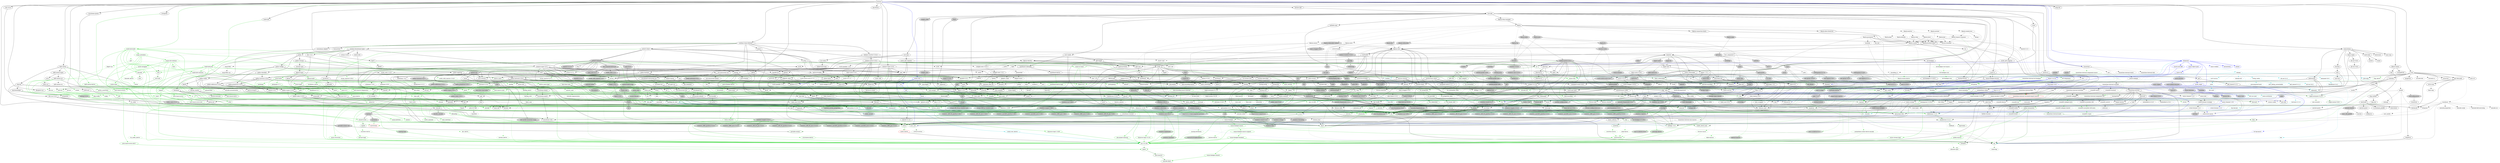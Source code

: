 digraph {
    0 [ label = "hermes" shape = box]
    1 [ label = "test_component" shape = box]
    2 [ label = "anyhow" color = darkgreen]
    3 [ label = "bip32" ]
    4 [ label = "bip39" ]
    5 [ label = "blake2b_simd" ]
    6 [ label = "blosc-src" ]
    7 [ label = "build-info" ]
    8 [ label = "build-info-build" color = green3]
    9 [ label = "cardano-blockchain-types" ]
    10 [ label = "cardano-chain-follower" ]
    11 [ label = "catalyst-types 0.0.6" ]
    12 [ label = "chrono" color = darkgreen]
    13 [ label = "chrono-tz" ]
    14 [ label = "clap" ]
    15 [ label = "console" ]
    16 [ label = "coset" ]
    17 [ label = "crossbeam-queue" ]
    18 [ label = "dashmap" ]
    19 [ label = "derive_more" color = darkgreen]
    20 [ label = "dirs 6.0.0" ]
    21 [ label = "ed25519-bip32" ]
    22 [ label = "ed25519-dalek" ]
    23 [ label = "hdf5-metno" ]
    24 [ label = "hermes-ipfs" ]
    25 [ label = "hex" ]
    26 [ label = "hex-literal" ]
    27 [ label = "hmac" ]
    28 [ label = "http-body-util" ]
    29 [ label = "httpmock" color = blue]
    30 [ label = "hyper 1.7.0" ]
    31 [ label = "hyper-util" ]
    32 [ label = "iana-time-zone" color = darkgreen]
    33 [ label = "jsonschema" ]
    34 [ label = "libsqlite3-sys" ]
    35 [ label = "libtest-mimic" ]
    36 [ label = "num-traits" color = darkgreen]
    37 [ label = "num_cpus" ]
    38 [ label = "once_cell" color = darkgreen]
    39 [ label = "pbkdf2" ]
    40 [ label = "rand 0.9.2" ]
    41 [ label = "regex" color = darkgreen]
    42 [ label = "reqwest" ]
    43 [ label = "rustls 0.23.31" ]
    44 [ label = "rusty_ulid" ]
    45 [ label = "saffron" ]
    46 [ label = "serde" color = darkgreen]
    47 [ label = "serde_json" color = darkgreen]
    48 [ label = "serial_test" color = blue]
    49 [ label = "sha2" ]
    50 [ label = "stringzilla" ]
    51 [ label = "temp-dir" ]
    52 [ label = "thiserror 2.0.16" color = darkgreen]
    53 [ label = "tokio" ]
    54 [ label = "tokio-rustls 0.26.2" ]
    55 [ label = "tracing" ]
    56 [ label = "tracing-subscriber" ]
    57 [ label = "url" color = darkgreen]
    58 [ label = "usvg" ]
    59 [ label = "uuid" ]
    60 [ label = "wasmtime" ]
    61 [ label = "webpki-roots 1.0.2" ]
    62 [ label = "x509-cert" ]
    63 [ label = "wit-bindgen" ]
    64 [ label = "bs58" ]
    65 [ label = "k256" style = dashed]
    66 [ label = "rand_core 0.6.4" ]
    67 [ label = "ripemd" ]
    68 [ label = "secp256k1" style = dashed]
    69 [ label = "subtle" ]
    70 [ label = "zeroize" ]
    71 [ label = "bitcoin_hashes" ]
    72 [ label = "unicode-normalization" style = dashed]
    73 [ label = "arrayref" ]
    74 [ label = "arrayvec" ]
    75 [ label = "constant_time_eq" ]
    76 [ label = "cc" color = green3]
    77 [ label = "libz-sys" color = darkgreen, style = dashed]
    78 [ label = "lz4-sys" style = dashed]
    79 [ label = "zstd-sys" color = darkgreen]
    80 [ label = "bincode" color = darkgreen]
    81 [ label = "build-info-common" color = darkgreen]
    82 [ label = "build-info-proc" color = green3]
    83 [ label = "base64 0.22.1" color = darkgreen]
    84 [ label = "cargo_metadata" color = green3]
    85 [ label = "git2" color = green3, style = dashed]
    86 [ label = "glob" color = green3]
    87 [ label = "pretty_assertions" color = green3]
    88 [ label = "rustc_version" color = green3]
    89 [ label = "zstd" color = darkgreen]
    90 [ label = "catalyst-types 0.0.5" ]
    91 [ label = "cbork-utils" ]
    92 [ label = "dirs 5.0.1" ]
    93 [ label = "minicbor" ]
    94 [ label = "num-bigint" color = darkgreen]
    95 [ label = "ouroboros" ]
    96 [ label = "pallas" ]
    97 [ label = "strum 0.26.3" ]
    98 [ label = "async-trait" color = green3]
    99 [ label = "cpu-time" ]
    100 [ label = "crossbeam-channel" ]
    101 [ label = "crossbeam-epoch" ]
    102 [ label = "crossbeam-skiplist" ]
    103 [ label = "futures" ]
    104 [ label = "hickory-resolver 0.24.4" ]
    105 [ label = "http 1.3.1" ]
    106 [ label = "humantime" ]
    107 [ label = "logcall" color = green3]
    108 [ label = "memx" ]
    109 [ label = "mithril-client" ]
    110 [ label = "moka" ]
    111 [ label = "pallas-crypto 0.33.0" ]
    112 [ label = "pallas-hardano" ]
    113 [ label = "rayon" ]
    114 [ label = "tar" ]
    115 [ label = "thiserror 1.0.69" color = darkgreen]
    116 [ label = "tracing-log" ]
    117 [ label = "ureq" ]
    118 [ label = "base64-url" ]
    119 [ label = "displaydoc" color = green3]
    120 [ label = "fluent-uri" ]
    121 [ label = "fmmap" ]
    122 [ label = "orx-concurrent-vec" ]
    123 [ label = "strum 0.27.2" ]
    124 [ label = "android-tzdata" color = darkgreen, style = "dashed,filled", fillcolor = lightgrey]
    125 [ label = "js-sys" color = darkgreen]
    126 [ label = "wasm-bindgen" color = darkgreen]
    127 [ label = "windows-link" color = darkgreen, style = filled, fillcolor = lightgrey]
    128 [ label = "phf" ]
    129 [ label = "clap_builder" ]
    130 [ label = "clap_derive" color = green3, style = dashed]
    131 [ label = "encode_unicode" style = filled, fillcolor = lightgrey]
    132 [ label = "libc" color = darkgreen]
    133 [ label = "unicode-width" style = dashed]
    134 [ label = "windows-sys 0.60.2" color = darkgreen, style = filled, fillcolor = lightgrey]
    135 [ label = "ciborium" ]
    136 [ label = "ciborium-io" ]
    137 [ label = "crossbeam-utils" ]
    138 [ label = "cfg-if" color = darkgreen]
    139 [ label = "hashbrown 0.14.5" ]
    140 [ label = "lock_api" color = turquoise4]
    141 [ label = "parking_lot_core" color = turquoise4]
    142 [ label = "derive_more-impl" color = green3]
    143 [ label = "dirs-sys 0.5.0" ]
    144 [ label = "cryptoxide" ]
    145 [ label = "curve25519-dalek" ]
    146 [ label = "ed25519" ]
    147 [ label = "bitflags 2.9.3" color = darkgreen]
    148 [ label = "hdf5-metno-derive" color = green3]
    149 [ label = "hdf5-metno-sys" ]
    150 [ label = "hdf5-metno-types" ]
    151 [ label = "lazy_static" ]
    152 [ label = "ndarray" ]
    153 [ label = "paste" color = green3]
    154 [ label = "ipld-core" ]
    155 [ label = "rust-ipfs" ]
    156 [ label = "digest 0.10.7" ]
    157 [ label = "bytes" color = darkgreen]
    158 [ label = "futures-core" ]
    159 [ label = "http-body 1.0.1" ]
    160 [ label = "pin-project-lite" ]
    161 [ label = "assert-json-diff" color = blue]
    162 [ label = "async-object-pool" color = blue]
    163 [ label = "async-std" color = blue]
    164 [ label = "base64 0.21.7" ]
    165 [ label = "basic-cookies" color = blue, style = dashed]
    166 [ label = "form_urlencoded" color = darkgreen]
    167 [ label = "futures-util" ]
    168 [ label = "hyper 0.14.32" color = blue]
    169 [ label = "levenshtein" color = blue]
    170 [ label = "log" color = darkgreen]
    171 [ label = "serde_regex" color = blue]
    172 [ label = "similar" color = blue]
    173 [ label = "atomic-waker" style = dashed]
    174 [ label = "futures-channel" ]
    175 [ label = "h2" style = dashed]
    176 [ label = "httparse" ]
    177 [ label = "httpdate" ]
    178 [ label = "itoa" color = darkgreen]
    179 [ label = "pin-utils" ]
    180 [ label = "smallvec" color = darkgreen]
    181 [ label = "want" ]
    182 [ label = "ipnet" ]
    183 [ label = "percent-encoding" color = darkgreen]
    184 [ label = "socket2 0.6.0" style = dashed]
    185 [ label = "system-configuration" style = "dashed,filled", fillcolor = lightgrey]
    186 [ label = "tower-service" ]
    187 [ label = "windows-registry" style = "dashed,filled", fillcolor = lightgrey]
    188 [ label = "android_system_properties" color = darkgreen, style = filled, fillcolor = lightgrey]
    189 [ label = "core-foundation-sys" color = darkgreen, style = filled, fillcolor = lightgrey]
    190 [ label = "iana-time-zone-haiku" color = darkgreen, style = filled, fillcolor = lightgrey]
    191 [ label = "windows-core 0.61.2" color = darkgreen, style = filled, fillcolor = lightgrey]
    192 [ label = "ahash" ]
    193 [ label = "bytecount" ]
    194 [ label = "email_address" ]
    195 [ label = "fancy-regex" ]
    196 [ label = "fraction" ]
    197 [ label = "idna" color = darkgreen]
    198 [ label = "num-cmp" ]
    199 [ label = "referencing" ]
    200 [ label = "regex-syntax 0.8.6" color = darkgreen]
    201 [ label = "uuid-simd" ]
    202 [ label = "pkg-config" color = green3]
    203 [ label = "vcpkg" color = green3, style = dashed]
    204 [ label = "anstream" ]
    205 [ label = "anstyle" ]
    206 [ label = "escape8259" ]
    207 [ label = "autocfg" color = green3]
    208 [ label = "hermit-abi" style = filled, fillcolor = lightgrey]
    209 [ label = "critical-section" color = darkgreen, style = dashed]
    210 [ label = "portable-atomic" color = darkgreen]
    211 [ label = "rand_chacha 0.9.0" style = dashed]
    212 [ label = "rand_core 0.9.3" ]
    213 [ label = "aho-corasick" color = darkgreen, style = dashed]
    214 [ label = "memchr" color = darkgreen]
    215 [ label = "regex-automata 0.4.10" color = darkgreen]
    216 [ label = "encoding_rs" style = dashed]
    217 [ label = "hyper-rustls" style = "dashed,filled", fillcolor = lightgrey]
    218 [ label = "hyper-tls" style = "dashed,filled", fillcolor = lightgrey]
    219 [ label = "mime" style = "dashed,filled", fillcolor = lightgrey]
    220 [ label = "native-tls" style = "dashed,filled", fillcolor = lightgrey]
    221 [ label = "quinn" style = "dashed,filled", fillcolor = lightgrey]
    222 [ label = "rustls-native-certs 0.8.1" style = "dashed,filled", fillcolor = lightgrey]
    223 [ label = "rustls-pki-types" ]
    224 [ label = "serde_urlencoded" ]
    225 [ label = "sync_wrapper" ]
    226 [ label = "tokio-native-tls" style = "dashed,filled", fillcolor = lightgrey]
    227 [ label = "tokio-util" ]
    228 [ label = "tower" style = filled, fillcolor = lightgrey]
    229 [ label = "tower-http" style = filled, fillcolor = lightgrey]
    230 [ label = "wasm-bindgen-futures" ]
    231 [ label = "wasm-streams" style = "dashed,filled", fillcolor = lightgrey]
    232 [ label = "web-sys" style = filled, fillcolor = lightgrey]
    233 [ label = "brotli" style = dashed]
    234 [ label = "brotli-decompressor" style = dashed]
    235 [ label = "ring" style = dashed]
    236 [ label = "rustls-webpki 0.103.4" ]
    237 [ label = "zlib-rs" style = dashed]
    238 [ label = "rand 0.8.5" ]
    239 [ label = "time" style = dashed]
    240 [ label = "nom 5.1.3" ]
    241 [ label = "serde_derive" color = red]
    242 [ label = "ryu" color = darkgreen]
    243 [ label = "fslock" color = blue, style = dashed]
    244 [ label = "parking_lot" color = turquoise4]
    245 [ label = "scc" color = blue]
    246 [ label = "serial_test_derive" color = turquoise3]
    247 [ label = "cpufeatures" style = filled, fillcolor = lightgrey]
    248 [ label = "thiserror-impl 2.0.16" color = green3]
    249 [ label = "backtrace" style = filled, fillcolor = lightgrey]
    250 [ label = "io-uring" style = filled, fillcolor = lightgrey]
    251 [ label = "mio" ]
    252 [ label = "signal-hook-registry" style = "dashed,filled", fillcolor = lightgrey]
    253 [ label = "slab" ]
    254 [ label = "tokio-macros" color = green3, style = dashed]
    255 [ label = "windows-sys 0.59.0" style = filled, fillcolor = lightgrey]
    256 [ label = "tracing-attributes" color = green3, style = dashed]
    257 [ label = "tracing-core" ]
    258 [ label = "matchers" style = dashed]
    259 [ label = "nu-ansi-term" style = dashed]
    260 [ label = "sharded-slab" style = dashed]
    261 [ label = "thread_local" style = dashed]
    262 [ label = "tracing-serde" style = dashed]
    263 [ label = "data-url" ]
    264 [ label = "flate2" ]
    265 [ label = "fontdb" style = dashed]
    266 [ label = "imagesize" ]
    267 [ label = "kurbo" ]
    268 [ label = "pico-args" color = turquoise4]
    269 [ label = "roxmltree" ]
    270 [ label = "rustybuzz" style = dashed]
    271 [ label = "simplecss" ]
    272 [ label = "siphasher" color = turquoise4]
    273 [ label = "strict-num" ]
    274 [ label = "svgtypes" ]
    275 [ label = "tiny-skia-path" ]
    276 [ label = "unicode-bidi" style = dashed]
    277 [ label = "unicode-script" style = dashed]
    278 [ label = "unicode-vo" style = dashed]
    279 [ label = "xmlwriter" ]
    280 [ label = "getrandom 0.3.3" color = darkgreen, style = dashed]
    281 [ label = "addr2line" ]
    282 [ label = "bumpalo" color = darkgreen]
    283 [ label = "hashbrown 0.15.5" color = darkgreen]
    284 [ label = "indexmap 2.11.0" color = darkgreen]
    285 [ label = "mach2" style = "dashed,filled", fillcolor = lightgrey]
    286 [ label = "memfd" style = "dashed,filled", fillcolor = lightgrey]
    287 [ label = "object" ]
    288 [ label = "postcard" ]
    289 [ label = "pulley-interpreter" color = darkgreen]
    290 [ label = "rustix 1.0.8" color = darkgreen, style = filled, fillcolor = lightgrey]
    291 [ label = "semver" color = darkgreen]
    292 [ label = "target-lexicon" ]
    293 [ label = "wasmparser 0.235.0" color = darkgreen]
    294 [ label = "wasmtime-environ" ]
    295 [ label = "wasmtime-internal-asm-macros" style = dashed]
    296 [ label = "wasmtime-internal-component-macro" color = green3, style = dashed]
    297 [ label = "wasmtime-internal-component-util" color = darkgreen, style = dashed]
    298 [ label = "wasmtime-internal-cranelift" style = dashed]
    299 [ label = "wasmtime-internal-fiber" style = dashed]
    300 [ label = "wasmtime-internal-jit-icache-coherence" style = dashed]
    301 [ label = "wasmtime-internal-math" color = darkgreen]
    302 [ label = "wasmtime-internal-slab" style = dashed]
    303 [ label = "wasmtime-internal-unwinder" style = dashed]
    304 [ label = "wasmtime-internal-versioned-export-macros" color = red]
    305 [ label = "wasmtime-internal-winch" style = dashed]
    306 [ label = "wat" style = dashed]
    307 [ label = "const-oid" ]
    308 [ label = "der" ]
    309 [ label = "spki" ]
    310 [ label = "tls_codec" style = dashed]
    311 [ label = "wit-bindgen-rt 0.43.0" ]
    312 [ label = "wit-bindgen-rust-macro" color = green3, style = dashed]
    313 [ label = "tinyvec" ]
    314 [ label = "ecdsa" style = dashed]
    315 [ label = "elliptic-curve" style = dashed]
    316 [ label = "signature" ]
    317 [ label = "getrandom 0.2.16" color = turquoise4]
    318 [ label = "secp256k1-sys" style = dashed]
    319 [ label = "zeroize_derive" color = green3, style = dashed]
    320 [ label = "bitcoin-internals" ]
    321 [ label = "hex-conservative" ]
    322 [ label = "jobserver" color = green3, style = dashed]
    323 [ label = "shlex" color = green3]
    324 [ label = "bincode_derive" color = green3, style = dashed]
    325 [ label = "unty" color = darkgreen]
    326 [ label = "proc-macro-error2" color = green3]
    327 [ label = "proc-macro2" color = darkgreen]
    328 [ label = "quote" color = darkgreen]
    329 [ label = "syn 2.0.106" color = darkgreen]
    330 [ label = "camino" color = green3]
    331 [ label = "cargo-platform" color = green3]
    332 [ label = "cargo-util-schemas" color = green3]
    333 [ label = "libgit2-sys" color = green3, style = dashed]
    334 [ label = "diff" color = green3]
    335 [ label = "yansi" color = green3]
    336 [ label = "zstd-safe" color = darkgreen]
    337 [ label = "dirs-sys 0.4.1" ]
    338 [ label = "half" ]
    339 [ label = "minicbor-derive" color = green3, style = dashed]
    340 [ label = "num-integer" color = darkgreen]
    341 [ label = "aliasable" ]
    342 [ label = "ouroboros_macro" color = green3]
    343 [ label = "static_assertions" ]
    344 [ label = "pallas-addresses 0.33.0" ]
    345 [ label = "pallas-codec 0.33.0" ]
    346 [ label = "pallas-configs" ]
    347 [ label = "pallas-network 0.33.0" ]
    348 [ label = "pallas-primitives 0.33.0" ]
    349 [ label = "pallas-traverse 0.33.0" ]
    350 [ label = "pallas-txbuilder" ]
    351 [ label = "pallas-utxorpc" ]
    352 [ label = "strum_macros 0.26.4" color = green3, style = dashed]
    353 [ label = "winapi" color = turquoise4, style = filled, fillcolor = lightgrey]
    354 [ label = "futures-executor" style = dashed]
    355 [ label = "futures-io" ]
    356 [ label = "futures-sink" ]
    357 [ label = "futures-task" ]
    358 [ label = "hickory-proto 0.24.4" ]
    359 [ label = "ipconfig" style = "dashed,filled", fillcolor = lightgrey]
    360 [ label = "lru-cache" ]
    361 [ label = "resolv-conf" style = dashed]
    362 [ label = "rustls 0.21.12" style = dashed]
    363 [ label = "tokio-rustls 0.24.1" style = dashed]
    364 [ label = "fnv" color = darkgreen]
    365 [ label = "proc-macro-error" color = green3]
    366 [ label = "async-recursion" color = green3]
    367 [ label = "flume" style = dashed]
    368 [ label = "mithril-common" style = filled, fillcolor = lightgrey]
    369 [ label = "slog" ]
    370 [ label = "loom" style = filled, fillcolor = lightgrey]
    371 [ label = "tagptr" ]
    372 [ label = "binary-layout" ]
    373 [ label = "tap" ]
    374 [ label = "either" color = darkgreen]
    375 [ label = "rayon-core" ]
    376 [ label = "filetime" ]
    377 [ label = "xattr" style = "dashed,filled", fillcolor = lightgrey]
    378 [ label = "thiserror-impl 1.0.69" color = green3]
    379 [ label = "rustls-native-certs 0.7.3" style = dashed]
    380 [ label = "webpki-roots 0.26.11" style = dashed]
    381 [ label = "borrow-or-share" ]
    382 [ label = "ref-cast" ]
    383 [ label = "byteorder" ]
    384 [ label = "enum_dispatch" color = green3]
    385 [ label = "fs4" style = dashed]
    386 [ label = "memmap2" ]
    387 [ label = "parse-display" ]
    388 [ label = "orx-concurrent-option" ]
    389 [ label = "orx-fixed-vec" ]
    390 [ label = "orx-pinned-concurrent-col" ]
    391 [ label = "orx-pinned-vec" ]
    392 [ label = "orx-pseudo-default" ]
    393 [ label = "orx-split-vec" ]
    394 [ label = "strum_macros 0.27.2" color = green3, style = dashed]
    395 [ label = "rustversion" color = red]
    396 [ label = "wasm-bindgen-macro" color = green3]
    397 [ label = "phf_shared 0.12.1" ]
    398 [ label = "clap_lex" ]
    399 [ label = "strsim" color = darkgreen, style = dashed]
    400 [ label = "heck 0.5.0" color = green3]
    401 [ label = "windows-targets 0.53.3" color = darkgreen, style = filled, fillcolor = lightgrey]
    402 [ label = "ciborium-ll" ]
    403 [ label = "scopeguard" color = turquoise4]
    404 [ label = "redox_syscall" color = turquoise4, style = filled, fillcolor = lightgrey]
    405 [ label = "windows-targets 0.52.6" color = turquoise4, style = filled, fillcolor = lightgrey]
    406 [ label = "convert_case" color = green3, style = dashed]
    407 [ label = "unicode-xid" color = green3]
    408 [ label = "option-ext" ]
    409 [ label = "redox_users 0.5.2" style = filled, fillcolor = lightgrey]
    410 [ label = "curve25519-dalek-derive" color = green3, style = filled, fillcolor = lightgrey]
    411 [ label = "fiat-crypto" style = filled, fillcolor = lightgrey]
    412 [ label = "pkcs8" style = dashed]
    413 [ label = "proc-macro-crate" color = green3]
    414 [ label = "hdf5-metno-src" style = dashed]
    415 [ label = "libloading" color = green3]
    416 [ label = "winreg 0.52.0" color = green3, style = filled, fillcolor = lightgrey]
    417 [ label = "ascii" ]
    418 [ label = "matrixmultiply" ]
    419 [ label = "num-complex" ]
    420 [ label = "portable-atomic-util" style = filled, fillcolor = lightgrey]
    421 [ label = "rawpointer" ]
    422 [ label = "cid" ]
    423 [ label = "serde_bytes" ]
    424 [ label = "async-rt" ]
    425 [ label = "async-stream" ]
    426 [ label = "asynchronous-codec" ]
    427 [ label = "fs2" style = filled, fillcolor = lightgrey]
    428 [ label = "futures-timeout" ]
    429 [ label = "futures-timer" ]
    430 [ label = "hickory-resolver 0.25.2" style = filled, fillcolor = lightgrey]
    431 [ label = "hkdf" style = dashed]
    432 [ label = "idb" style = filled, fillcolor = lightgrey]
    433 [ label = "ipld-dagpb" ]
    434 [ label = "libp2p" ]
    435 [ label = "libp2p-allow-block-list" ]
    436 [ label = "libp2p-connection-limits" ]
    437 [ label = "libp2p-relay-manager" ]
    438 [ label = "multibase" ]
    439 [ label = "multihash" ]
    440 [ label = "multihash-codetable" ]
    441 [ label = "multihash-derive" ]
    442 [ label = "p256" style = dashed]
    443 [ label = "pem" style = dashed]
    444 [ label = "pollable-map" ]
    445 [ label = "quick-protobuf" ]
    446 [ label = "quick-protobuf-codec" ]
    447 [ label = "rand_chacha 0.3.1" ]
    448 [ label = "rcgen" style = "dashed,filled", fillcolor = lightgrey]
    449 [ label = "rlimit" style = filled, fillcolor = lightgrey]
    450 [ label = "rust-ipns" ]
    451 [ label = "rust-unixfs" ]
    452 [ label = "sec1" style = dashed]
    453 [ label = "send_wrapper 0.6.0" style = filled, fillcolor = lightgrey]
    454 [ label = "serde-wasm-bindgen" style = filled, fillcolor = lightgrey]
    455 [ label = "serde_ipld_dagcbor" ]
    456 [ label = "serde_ipld_dagjson" ]
    457 [ label = "simple_x509" style = "dashed,filled", fillcolor = lightgrey]
    458 [ label = "tokio-stream" ]
    459 [ label = "tracing-futures" ]
    460 [ label = "unsigned-varint 0.8.0" ]
    461 [ label = "web-time" ]
    462 [ label = "block-buffer" style = dashed]
    463 [ label = "crypto-common" ]
    464 [ label = "async-attributes" color = turquoise3, style = dashed]
    465 [ label = "async-channel 1.9.0" color = blue, style = dashed]
    466 [ label = "async-global-executor" color = blue, style = "dashed,filled", fillcolor = lightgrey]
    467 [ label = "async-io" style = "dashed,filled", fillcolor = lightgrey]
    468 [ label = "async-lock" style = dashed]
    469 [ label = "async-process" color = blue, style = "dashed,filled", fillcolor = lightgrey]
    470 [ label = "futures-lite" style = "dashed,filled", fillcolor = lightgrey]
    471 [ label = "gloo-timers 0.3.0" color = blue, style = "dashed,filled", fillcolor = lightgrey]
    472 [ label = "kv-log-macro" color = blue, style = dashed]
    473 [ label = "lalrpop" color = turquoise3, style = dashed]
    474 [ label = "lalrpop-util" color = steelblue, style = dashed]
    475 [ label = "futures-macro" color = green3, style = dashed]
    476 [ label = "http 0.2.12" color = blue]
    477 [ label = "http-body 0.4.6" color = blue]
    478 [ label = "socket2 0.5.10" ]
    479 [ label = "value-bag" color = darkgreen, style = dashed]
    480 [ label = "try-lock" ]
    481 [ label = "core-foundation 0.9.4" style = "dashed,filled", fillcolor = lightgrey]
    482 [ label = "system-configuration-sys" style = "dashed,filled", fillcolor = lightgrey]
    483 [ label = "windows-result 0.3.4" color = darkgreen, style = filled, fillcolor = lightgrey]
    484 [ label = "windows-strings" color = darkgreen, style = filled, fillcolor = lightgrey]
    485 [ label = "windows-implement" color = green3, style = filled, fillcolor = lightgrey]
    486 [ label = "windows-interface" color = green3, style = filled, fillcolor = lightgrey]
    487 [ label = "version_check" color = green3]
    488 [ label = "zerocopy" ]
    489 [ label = "bit-set 0.8.0" ]
    490 [ label = "num" ]
    491 [ label = "idna_adapter" color = darkgreen]
    492 [ label = "utf8_iter" color = darkgreen]
    493 [ label = "outref" ]
    494 [ label = "vsimd" ]
    495 [ label = "anstyle-parse" ]
    496 [ label = "anstyle-query" style = dashed]
    497 [ label = "anstyle-wincon" style = "dashed,filled", fillcolor = lightgrey]
    498 [ label = "colorchoice" ]
    499 [ label = "is_terminal_polyfill" ]
    500 [ label = "utf8parse" ]
    501 [ label = "ppv-lite86" ]
    502 [ label = "openssl" style = "dashed,filled", fillcolor = lightgrey]
    503 [ label = "openssl-probe" style = "dashed,filled", fillcolor = lightgrey]
    504 [ label = "openssl-sys" style = "dashed,filled", fillcolor = lightgrey]
    505 [ label = "schannel" style = "dashed,filled", fillcolor = lightgrey]
    506 [ label = "security-framework 2.11.1" style = "dashed,filled", fillcolor = lightgrey]
    507 [ label = "security-framework-sys" style = "dashed,filled", fillcolor = lightgrey]
    508 [ label = "tempfile" color = darkgreen]
    509 [ label = "cfg_aliases" color = green3, style = "dashed,filled", fillcolor = lightgrey]
    510 [ label = "quinn-proto" style = "dashed,filled", fillcolor = lightgrey]
    511 [ label = "quinn-udp" style = "dashed,filled", fillcolor = lightgrey]
    512 [ label = "rustc-hash" style = dashed]
    513 [ label = "security-framework 3.3.0" style = "dashed,filled", fillcolor = lightgrey]
    514 [ label = "tower-layer" ]
    515 [ label = "iri-string" style = "dashed,filled", fillcolor = lightgrey]
    516 [ label = "alloc-no-stdlib" style = dashed]
    517 [ label = "alloc-stdlib" style = dashed]
    518 [ label = "untrusted" ]
    519 [ label = "windows-sys 0.52.0" style = filled, fillcolor = lightgrey]
    520 [ label = "deranged" style = dashed]
    521 [ label = "num-conv" color = darkgreen, style = dashed]
    522 [ label = "powerfmt" style = dashed]
    523 [ label = "time-core" color = darkgreen, style = dashed]
    524 [ label = "time-macros" color = green3, style = dashed]
    525 [ label = "sdd" color = blue]
    526 [ label = "miniz_oxide" ]
    527 [ label = "rustc-demangle" style = filled, fillcolor = lightgrey]
    528 [ label = "wasi 0.11.1+wasi-snapshot-preview1" color = turquoise4, style = filled, fillcolor = lightgrey]
    529 [ label = "valuable" style = "dashed,filled", fillcolor = lightgrey]
    530 [ label = "regex-automata 0.1.10" style = dashed]
    531 [ label = "overload" style = dashed]
    532 [ label = "crc32fast" ]
    533 [ label = "fontconfig-parser" style = "dashed,filled", fillcolor = lightgrey]
    534 [ label = "slotmap" style = dashed]
    535 [ label = "ttf-parser" style = dashed]
    536 [ label = "euclid" style = dashed]
    537 [ label = "bytemuck" ]
    538 [ label = "core_maths" style = dashed]
    539 [ label = "unicode-bidi-mirroring" style = dashed]
    540 [ label = "unicode-ccc" style = dashed]
    541 [ label = "unicode-properties" style = dashed]
    542 [ label = "float-cmp" style = dashed]
    543 [ label = "r-efi" color = darkgreen, style = "dashed,filled", fillcolor = lightgrey]
    544 [ label = "wasi 0.14.2+wasi-0.2.4" color = darkgreen, style = "dashed,filled", fillcolor = lightgrey]
    545 [ label = "gimli" ]
    546 [ label = "allocator-api2" color = darkgreen, style = dashed]
    547 [ label = "equivalent" color = darkgreen]
    548 [ label = "foldhash" color = darkgreen, style = dashed]
    549 [ label = "rustix 0.38.44" style = "dashed,filled", fillcolor = lightgrey]
    550 [ label = "cobs" ]
    551 [ label = "embedded-io 0.4.0" style = dashed]
    552 [ label = "embedded-io 0.6.1" style = dashed]
    553 [ label = "cranelift-bitset" color = darkgreen]
    554 [ label = "pulley-macros" color = green3]
    555 [ label = "errno" color = darkgreen, style = filled, fillcolor = lightgrey]
    556 [ label = "linux-raw-sys 0.9.4" color = darkgreen, style = filled, fillcolor = lightgrey]
    557 [ label = "cranelift-entity" ]
    558 [ label = "wasm-encoder 0.235.0" color = darkgreen, style = dashed]
    559 [ label = "wasmprinter" style = dashed]
    560 [ label = "wasmtime-internal-wit-bindgen" color = green3, style = dashed]
    561 [ label = "wit-parser" color = green3, style = dashed]
    562 [ label = "cranelift-codegen" style = dashed]
    563 [ label = "cranelift-control" style = dashed]
    564 [ label = "cranelift-frontend" style = dashed]
    565 [ label = "cranelift-native" style = dashed]
    566 [ label = "itertools 0.14.0" color = darkgreen]
    567 [ label = "libm" color = darkgreen]
    568 [ label = "winch-codegen" style = dashed]
    569 [ label = "wast" style = dashed]
    570 [ label = "der_derive" color = green3, style = dashed]
    571 [ label = "flagset" style = dashed]
    572 [ label = "pem-rfc7468" style = dashed]
    573 [ label = "base64ct" style = dashed]
    574 [ label = "tls_codec_derive" color = green3, style = dashed]
    575 [ label = "prettyplease" color = green3, style = dashed]
    576 [ label = "wit-bindgen-core" color = green3, style = dashed]
    577 [ label = "wit-bindgen-rust" color = green3, style = dashed]
    578 [ label = "tinyvec_macros" style = dashed]
    579 [ label = "rfc6979" style = dashed]
    580 [ label = "base16ct" style = dashed]
    581 [ label = "crypto-bigint" style = dashed]
    582 [ label = "ff" style = dashed]
    583 [ label = "generic-array" ]
    584 [ label = "group" style = dashed]
    585 [ label = "virtue" color = green3, style = dashed]
    586 [ label = "proc-macro-error-attr2" color = green3]
    587 [ label = "unicode-ident" color = darkgreen]
    588 [ label = "serde-untagged" color = green3]
    589 [ label = "serde-value" color = green3]
    590 [ label = "toml" color = green3]
    591 [ label = "redox_users 0.4.6" color = turquoise4, style = filled, fillcolor = lightgrey]
    592 [ label = "windows-sys 0.48.0" color = darkgreen, style = filled, fillcolor = lightgrey]
    593 [ label = "crunchy" color = turquoise4]
    594 [ label = "heck 0.4.1" color = green3]
    595 [ label = "proc-macro2-diagnostics" color = green3]
    596 [ label = "base58" ]
    597 [ label = "bech32 0.9.1" ]
    598 [ label = "crc" ]
    599 [ label = "num-rational" ]
    600 [ label = "serde_with 3.14.0" ]
    601 [ label = "itertools 0.13.0" color = darkgreen]
    602 [ label = "pallas-wallet" ]
    603 [ label = "pallas-applying" ]
    604 [ label = "prost-types" color = darkgreen]
    605 [ label = "utxorpc-spec" ]
    606 [ label = "winapi-i686-pc-windows-gnu" color = turquoise4, style = filled, fillcolor = lightgrey]
    607 [ label = "winapi-x86_64-pc-windows-gnu" color = turquoise4, style = filled, fillcolor = lightgrey]
    608 [ label = "data-encoding" color = darkgreen]
    609 [ label = "enum-as-inner" color = green3]
    610 [ label = "rustls-pemfile 1.0.4" style = dashed]
    611 [ label = "widestring" style = "dashed,filled", fillcolor = lightgrey]
    612 [ label = "winreg 0.50.0" style = "dashed,filled", fillcolor = lightgrey]
    613 [ label = "linked-hash-map" ]
    614 [ label = "rustls-webpki 0.101.7" style = dashed]
    615 [ label = "sct" style = dashed]
    616 [ label = "proc-macro-error-attr" color = green3]
    617 [ label = "syn 1.0.109" color = green3, style = dashed]
    618 [ label = "nanorand" style = dashed]
    619 [ label = "spin" style = dashed]
    620 [ label = "bech32 0.11.0" style = filled, fillcolor = lightgrey]
    621 [ label = "blake2 0.10.6" style = filled, fillcolor = lightgrey]
    622 [ label = "ckb-merkle-mountain-range" style = filled, fillcolor = lightgrey]
    623 [ label = "fixed" style = filled, fillcolor = lightgrey]
    624 [ label = "kes-summed-ed25519" style = filled, fillcolor = lightgrey]
    625 [ label = "mithril-build-script" color = green3, style = filled, fillcolor = lightgrey]
    626 [ label = "mithril-stm" style = filled, fillcolor = lightgrey]
    627 [ label = "nom 8.0.0" style = filled, fillcolor = lightgrey]
    628 [ label = "pallas-addresses 0.32.1" style = "dashed,filled", fillcolor = lightgrey]
    629 [ label = "pallas-codec 0.32.1" style = "dashed,filled", fillcolor = lightgrey]
    630 [ label = "pallas-network 0.32.1" style = "dashed,filled", fillcolor = lightgrey]
    631 [ label = "pallas-primitives 0.32.1" style = "dashed,filled", fillcolor = lightgrey]
    632 [ label = "pallas-traverse 0.32.1" style = "dashed,filled", fillcolor = lightgrey]
    633 [ label = "typetag" style = filled, fillcolor = lightgrey]
    634 [ label = "walkdir" color = turquoise4]
    635 [ label = "generator" style = filled, fillcolor = lightgrey]
    636 [ label = "scoped-tls" style = filled, fillcolor = lightgrey]
    637 [ label = "doc-comment" ]
    638 [ label = "crossbeam-deque" ]
    639 [ label = "libredox" color = turquoise4, style = filled, fillcolor = lightgrey]
    640 [ label = "rustls-pemfile 2.2.0" style = dashed]
    641 [ label = "ref-cast-impl" color = green3]
    642 [ label = "parse-display-derive" color = green3]
    643 [ label = "orx-concurrent-iter" ]
    644 [ label = "orx-iterable" ]
    645 [ label = "wasm-bindgen-macro-support" color = green3]
    646 [ label = "windows_aarch64_gnullvm 0.53.0" color = darkgreen, style = filled, fillcolor = lightgrey]
    647 [ label = "windows_aarch64_msvc 0.53.0" color = darkgreen, style = filled, fillcolor = lightgrey]
    648 [ label = "windows_i686_gnu 0.53.0" color = darkgreen, style = filled, fillcolor = lightgrey]
    649 [ label = "windows_i686_gnullvm 0.53.0" color = darkgreen, style = filled, fillcolor = lightgrey]
    650 [ label = "windows_i686_msvc 0.53.0" color = darkgreen, style = filled, fillcolor = lightgrey]
    651 [ label = "windows_x86_64_gnu 0.53.0" color = darkgreen, style = filled, fillcolor = lightgrey]
    652 [ label = "windows_x86_64_gnullvm 0.53.0" color = darkgreen, style = filled, fillcolor = lightgrey]
    653 [ label = "windows_x86_64_msvc 0.53.0" color = darkgreen, style = filled, fillcolor = lightgrey]
    654 [ label = "windows_aarch64_gnullvm 0.52.6" color = turquoise4, style = filled, fillcolor = lightgrey]
    655 [ label = "windows_aarch64_msvc 0.52.6" color = turquoise4, style = filled, fillcolor = lightgrey]
    656 [ label = "windows_i686_gnu 0.52.6" color = turquoise4, style = filled, fillcolor = lightgrey]
    657 [ label = "windows_i686_gnullvm 0.52.6" color = turquoise4, style = filled, fillcolor = lightgrey]
    658 [ label = "windows_i686_msvc 0.52.6" color = turquoise4, style = filled, fillcolor = lightgrey]
    659 [ label = "windows_x86_64_gnu 0.52.6" color = turquoise4, style = filled, fillcolor = lightgrey]
    660 [ label = "windows_x86_64_gnullvm 0.52.6" color = turquoise4, style = filled, fillcolor = lightgrey]
    661 [ label = "windows_x86_64_msvc 0.52.6" color = turquoise4, style = filled, fillcolor = lightgrey]
    662 [ label = "unicode-segmentation" color = green3, style = dashed]
    663 [ label = "toml_edit" color = green3]
    664 [ label = "cmake" color = green3, style = dashed]
    665 [ label = "core2" ]
    666 [ label = "async-stream-impl" color = green3]
    667 [ label = "pin-project" ]
    668 [ label = "gloo-timers 0.2.6" style = dashed]
    669 [ label = "send_wrapper 0.4.0" style = dashed]
    670 [ label = "hickory-proto 0.25.2" style = filled, fillcolor = lightgrey]
    671 [ label = "libp2p-autonat" style = dashed]
    672 [ label = "libp2p-core" ]
    673 [ label = "libp2p-dcutr" style = dashed]
    674 [ label = "libp2p-dns" style = "dashed,filled", fillcolor = lightgrey]
    675 [ label = "libp2p-gossipsub" style = dashed]
    676 [ label = "libp2p-identify" style = dashed]
    677 [ label = "libp2p-identity" ]
    678 [ label = "libp2p-kad" style = dashed]
    679 [ label = "libp2p-mdns" style = "dashed,filled", fillcolor = lightgrey]
    680 [ label = "libp2p-metrics" style = dashed]
    681 [ label = "libp2p-noise" style = dashed]
    682 [ label = "libp2p-ping" style = dashed]
    683 [ label = "libp2p-pnet" style = dashed]
    684 [ label = "libp2p-quic" style = "dashed,filled", fillcolor = lightgrey]
    685 [ label = "libp2p-relay" style = dashed]
    686 [ label = "libp2p-rendezvous" style = dashed]
    687 [ label = "libp2p-request-response" style = dashed]
    688 [ label = "libp2p-swarm" ]
    689 [ label = "libp2p-tcp" style = "dashed,filled", fillcolor = lightgrey]
    690 [ label = "libp2p-tls" style = "dashed,filled", fillcolor = lightgrey]
    691 [ label = "libp2p-upnp" style = "dashed,filled", fillcolor = lightgrey]
    692 [ label = "libp2p-websocket" style = "dashed,filled", fillcolor = lightgrey]
    693 [ label = "libp2p-websocket-websys" style = "dashed,filled", fillcolor = lightgrey]
    694 [ label = "libp2p-yamux" style = dashed]
    695 [ label = "multiaddr" ]
    696 [ label = "rw-stream-sink" ]
    697 [ label = "base-x" ]
    698 [ label = "data-encoding-macro" ]
    699 [ label = "blake2s_simd" style = dashed]
    700 [ label = "blake3" style = dashed]
    701 [ label = "sha1" style = dashed]
    702 [ label = "sha3" style = dashed]
    703 [ label = "strobe-rs" style = dashed]
    704 [ label = "multihash-derive-impl" color = green3]
    705 [ label = "primeorder" style = dashed]
    706 [ label = "x509-parser 0.16.0" style = "dashed,filled", fillcolor = lightgrey]
    707 [ label = "yasna" style = "dashed,filled", fillcolor = lightgrey]
    708 [ label = "cbor4ii 0.2.14" ]
    709 [ label = "simple_asn1" style = "dashed,filled", fillcolor = lightgrey]
    710 [ label = "typenum" ]
    711 [ label = "concurrent-queue" style = dashed]
    712 [ label = "event-listener 2.5.3" color = blue, style = dashed]
    713 [ label = "async-channel 2.5.0" style = dashed]
    714 [ label = "async-executor" color = blue, style = "dashed,filled", fillcolor = lightgrey]
    715 [ label = "blocking" color = blue, style = "dashed,filled", fillcolor = lightgrey]
    716 [ label = "parking" style = "dashed,filled", fillcolor = lightgrey]
    717 [ label = "polling" style = "dashed,filled", fillcolor = lightgrey]
    718 [ label = "event-listener 5.4.1" style = dashed]
    719 [ label = "event-listener-strategy" style = dashed]
    720 [ label = "async-signal" color = blue, style = "dashed,filled", fillcolor = lightgrey]
    721 [ label = "async-task" color = blue, style = "dashed,filled", fillcolor = lightgrey]
    722 [ label = "fastrand" color = darkgreen]
    723 [ label = "ascii-canvas" color = turquoise3, style = dashed]
    724 [ label = "bit-set 0.5.3" color = turquoise3, style = dashed]
    725 [ label = "ena" color = turquoise3, style = dashed]
    726 [ label = "itertools 0.11.0" color = turquoise3, style = dashed]
    727 [ label = "petgraph 0.6.5" color = turquoise3, style = dashed]
    728 [ label = "string_cache" color = turquoise3, style = dashed]
    729 [ label = "term" color = turquoise3, style = dashed]
    730 [ label = "tiny-keccak" color = turquoise3, style = dashed]
    731 [ label = "zerocopy-derive" color = green3, style = filled, fillcolor = lightgrey]
    732 [ label = "bit-vec 0.8.0" ]
    733 [ label = "num-iter" ]
    734 [ label = "icu_normalizer" color = darkgreen]
    735 [ label = "icu_properties" color = darkgreen]
    736 [ label = "once_cell_polyfill" style = "dashed,filled", fillcolor = lightgrey]
    737 [ label = "foreign-types" style = "dashed,filled", fillcolor = lightgrey]
    738 [ label = "openssl-macros" color = green3, style = "dashed,filled", fillcolor = lightgrey]
    739 [ label = "lru-slab" style = "dashed,filled", fillcolor = lightgrey]
    740 [ label = "core-foundation 0.10.1" style = "dashed,filled", fillcolor = lightgrey]
    741 [ label = "adler2" ]
    742 [ label = "regex-syntax 0.6.29" style = dashed]
    743 [ label = "wit-bindgen-rt 0.39.0" color = darkgreen, style = "dashed,filled", fillcolor = lightgrey]
    744 [ label = "fallible-iterator" style = dashed]
    745 [ label = "stable_deref_trait" color = darkgreen]
    746 [ label = "linux-raw-sys 0.4.15" style = "dashed,filled", fillcolor = lightgrey]
    747 [ label = "leb128fmt" color = darkgreen, style = dashed]
    748 [ label = "termcolor" style = dashed]
    749 [ label = "id-arena" color = green3, style = dashed]
    750 [ label = "cranelift-assembler-x64" style = dashed]
    751 [ label = "cranelift-bforest" style = dashed]
    752 [ label = "cranelift-codegen-meta" color = green3, style = dashed]
    753 [ label = "cranelift-codegen-shared" color = darkgreen, style = dashed]
    754 [ label = "cranelift-isle" color = green3, style = dashed]
    755 [ label = "regalloc2" style = dashed]
    756 [ label = "arbitrary" style = dashed]
    757 [ label = "wasm-encoder 0.238.0" style = dashed]
    758 [ label = "wasm-metadata" color = green3, style = dashed]
    759 [ label = "wit-component" color = green3, style = dashed]
    760 [ label = "erased-serde" color = darkgreen]
    761 [ label = "typeid" color = darkgreen]
    762 [ label = "ordered-float" color = green3]
    763 [ label = "serde_spanned" color = green3]
    764 [ label = "toml_datetime" color = green3]
    765 [ label = "windows-targets 0.48.5" color = darkgreen, style = filled, fillcolor = lightgrey]
    766 [ label = "crc-catalog" ]
    767 [ label = "indexmap 1.9.3" style = dashed]
    768 [ label = "schemars 0.9.0" style = dashed]
    769 [ label = "schemars 1.0.4" style = dashed]
    770 [ label = "serde_with_macros 3.14.0" color = green3, style = dashed]
    771 [ label = "prost" color = darkgreen]
    772 [ label = "pbjson" ]
    773 [ label = "pbjson-types" ]
    774 [ label = "tonic" ]
    775 [ label = "az" style = filled, fillcolor = lightgrey]
    776 [ label = "blake2 0.9.2" style = filled, fillcolor = lightgrey]
    777 [ label = "rand_core 0.5.1" style = filled, fillcolor = lightgrey]
    778 [ label = "serde_with 2.3.3" style = "dashed,filled", fillcolor = lightgrey]
    779 [ label = "serde_yaml" color = green3, style = filled, fillcolor = lightgrey]
    780 [ label = "blst" style = filled, fillcolor = lightgrey]
    781 [ label = "pallas-crypto 0.32.1" style = "dashed,filled", fillcolor = lightgrey]
    782 [ label = "inventory" style = filled, fillcolor = lightgrey]
    783 [ label = "typetag-impl" color = green3, style = filled, fillcolor = lightgrey]
    784 [ label = "same-file" color = turquoise4]
    785 [ label = "winapi-util" color = turquoise4, style = filled, fillcolor = lightgrey]
    786 [ label = "windows 0.61.3" style = filled, fillcolor = lightgrey]
    787 [ label = "structmeta" color = green3]
    788 [ label = "orx-self-or" ]
    789 [ label = "wasm-bindgen-backend" color = green3]
    790 [ label = "wasm-bindgen-shared" color = green3]
    791 [ label = "toml_write" color = green3, style = dashed]
    792 [ label = "winnow" color = green3, style = dashed]
    793 [ label = "pin-project-internal" color = green3]
    794 [ label = "futures-bounded" style = dashed]
    795 [ label = "multistream-select" ]
    796 [ label = "lru" ]
    797 [ label = "hashlink" style = dashed]
    798 [ label = "hex_fmt" style = dashed]
    799 [ label = "asn1_der" style = dashed]
    800 [ label = "uint" style = dashed]
    801 [ label = "if-watch" style = "dashed,filled", fillcolor = lightgrey]
    802 [ label = "prometheus-client" style = dashed]
    803 [ label = "snow" style = "dashed,filled", fillcolor = lightgrey]
    804 [ label = "x25519-dalek" style = dashed]
    805 [ label = "salsa20" style = dashed]
    806 [ label = "bimap" style = dashed]
    807 [ label = "cbor4ii 0.3.3" style = dashed]
    808 [ label = "libp2p-swarm-derive" color = green3, style = dashed]
    809 [ label = "futures-rustls" style = "dashed,filled", fillcolor = lightgrey]
    810 [ label = "x509-parser 0.17.0" style = "dashed,filled", fillcolor = lightgrey]
    811 [ label = "igd-next" style = "dashed,filled", fillcolor = lightgrey]
    812 [ label = "soketto" style = "dashed,filled", fillcolor = lightgrey]
    813 [ label = "yamux 0.12.1" style = dashed]
    814 [ label = "yamux 0.13.6" style = dashed]
    815 [ label = "data-encoding-macro-internal" color = green3]
    816 [ label = "keccak" style = dashed]
    817 [ label = "bitflags 1.3.2" style = dashed]
    818 [ label = "synstructure" color = green3]
    819 [ label = "asn1-rs 0.6.2" style = "dashed,filled", fillcolor = lightgrey]
    820 [ label = "der-parser 9.0.0" style = "dashed,filled", fillcolor = lightgrey]
    821 [ label = "nom 7.1.3" style = "dashed,filled", fillcolor = lightgrey]
    822 [ label = "oid-registry 0.7.1" style = "dashed,filled", fillcolor = lightgrey]
    823 [ label = "rusticata-macros" style = "dashed,filled", fillcolor = lightgrey]
    824 [ label = "piper" color = blue, style = "dashed,filled", fillcolor = lightgrey]
    825 [ label = "bit-vec 0.6.3" color = turquoise3, style = dashed]
    826 [ label = "fixedbitset 0.4.2" color = turquoise3, style = dashed]
    827 [ label = "new_debug_unreachable" color = turquoise3, style = dashed]
    828 [ label = "phf_shared 0.11.3" color = turquoise3, style = dashed]
    829 [ label = "precomputed-hash" color = turquoise3, style = dashed]
    830 [ label = "dirs-next" color = turquoise3, style = dashed]
    831 [ label = "icu_collections" color = darkgreen]
    832 [ label = "icu_normalizer_data" color = darkgreen, style = dashed]
    833 [ label = "icu_provider" color = darkgreen]
    834 [ label = "zerovec" color = darkgreen]
    835 [ label = "icu_locale_core" color = darkgreen]
    836 [ label = "icu_properties_data" color = darkgreen, style = dashed]
    837 [ label = "potential_utf" color = darkgreen]
    838 [ label = "zerotrie" color = darkgreen]
    839 [ label = "foreign-types-shared" style = "dashed,filled", fillcolor = lightgrey]
    840 [ label = "cranelift-assembler-x64-meta" color = green3, style = dashed]
    841 [ label = "cranelift-srcgen" color = green3, style = dashed]
    842 [ label = "wasmparser 0.238.0" style = dashed]
    843 [ label = "windows_aarch64_gnullvm 0.48.5" color = darkgreen, style = filled, fillcolor = lightgrey]
    844 [ label = "windows_aarch64_msvc 0.48.5" color = darkgreen, style = filled, fillcolor = lightgrey]
    845 [ label = "windows_i686_gnu 0.48.5" color = darkgreen, style = filled, fillcolor = lightgrey]
    846 [ label = "windows_i686_msvc 0.48.5" color = darkgreen, style = filled, fillcolor = lightgrey]
    847 [ label = "windows_x86_64_gnu 0.48.5" color = darkgreen, style = filled, fillcolor = lightgrey]
    848 [ label = "windows_x86_64_gnullvm 0.48.5" color = darkgreen, style = filled, fillcolor = lightgrey]
    849 [ label = "windows_x86_64_msvc 0.48.5" color = darkgreen, style = filled, fillcolor = lightgrey]
    850 [ label = "hashbrown 0.12.3" style = dashed]
    851 [ label = "dyn-clone" style = dashed]
    852 [ label = "darling" color = green3, style = dashed]
    853 [ label = "prost-derive" color = green3, style = dashed]
    854 [ label = "pbjson-build" color = green3]
    855 [ label = "prost-build" color = green3]
    856 [ label = "crypto-mac" style = filled, fillcolor = lightgrey]
    857 [ label = "digest 0.9.0" style = filled, fillcolor = lightgrey]
    858 [ label = "opaque-debug" style = filled, fillcolor = lightgrey]
    859 [ label = "base64 0.13.1" style = "dashed,filled", fillcolor = lightgrey]
    860 [ label = "serde_with_macros 2.3.3" color = green3, style = "dashed,filled", fillcolor = lightgrey]
    861 [ label = "unsafe-libyaml" color = green3, style = filled, fillcolor = lightgrey]
    862 [ label = "threadpool" style = filled, fillcolor = lightgrey]
    863 [ label = "windows-collections" style = filled, fillcolor = lightgrey]
    864 [ label = "windows-future" style = filled, fillcolor = lightgrey]
    865 [ label = "windows-numerics" style = filled, fillcolor = lightgrey]
    866 [ label = "structmeta-derive" color = green3]
    867 [ label = "unsigned-varint 0.7.2" ]
    868 [ label = "if-addrs" style = "dashed,filled", fillcolor = lightgrey]
    869 [ label = "netlink-packet-core" style = "dashed,filled", fillcolor = lightgrey]
    870 [ label = "netlink-packet-route" style = "dashed,filled", fillcolor = lightgrey]
    871 [ label = "netlink-proto" style = "dashed,filled", fillcolor = lightgrey]
    872 [ label = "netlink-sys" style = "dashed,filled", fillcolor = lightgrey]
    873 [ label = "rtnetlink" style = "dashed,filled", fillcolor = lightgrey]
    874 [ label = "windows 0.53.0" style = "dashed,filled", fillcolor = lightgrey]
    875 [ label = "dtoa" style = dashed]
    876 [ label = "prometheus-client-derive-encode" color = green3, style = dashed]
    877 [ label = "aes-gcm" style = "dashed,filled", fillcolor = lightgrey]
    878 [ label = "chacha20poly1305" style = "dashed,filled", fillcolor = lightgrey]
    879 [ label = "cipher" style = dashed]
    880 [ label = "asn1-rs 0.7.1" style = "dashed,filled", fillcolor = lightgrey]
    881 [ label = "der-parser 10.0.0" style = "dashed,filled", fillcolor = lightgrey]
    882 [ label = "oid-registry 0.8.1" style = "dashed,filled", fillcolor = lightgrey]
    883 [ label = "attohttpc" style = "dashed,filled", fillcolor = lightgrey]
    884 [ label = "xmltree" style = "dashed,filled", fillcolor = lightgrey]
    885 [ label = "nohash-hasher" style = dashed]
    886 [ label = "asn1-rs-derive 0.5.1" color = green3, style = "dashed,filled", fillcolor = lightgrey]
    887 [ label = "asn1-rs-impl" color = green3, style = "dashed,filled", fillcolor = lightgrey]
    888 [ label = "minimal-lexical" style = "dashed,filled", fillcolor = lightgrey]
    889 [ label = "dirs-sys-next" color = turquoise3, style = dashed]
    890 [ label = "yoke" color = darkgreen]
    891 [ label = "zerofrom" color = darkgreen]
    892 [ label = "tinystr" color = darkgreen]
    893 [ label = "writeable" color = darkgreen]
    894 [ label = "zerovec-derive" color = green3, style = dashed]
    895 [ label = "litemap" color = darkgreen]
    896 [ label = "darling_core" color = green3, style = dashed]
    897 [ label = "darling_macro" color = green3, style = dashed]
    898 [ label = "multimap" color = green3]
    899 [ label = "petgraph 0.7.1" color = green3]
    900 [ label = "windows-threading" style = filled, fillcolor = lightgrey]
    901 [ label = "netlink-packet-utils" style = "dashed,filled", fillcolor = lightgrey]
    902 [ label = "nix" style = "dashed,filled", fillcolor = lightgrey]
    903 [ label = "windows-core 0.53.0" style = "dashed,filled", fillcolor = lightgrey]
    904 [ label = "aead" style = "dashed,filled", fillcolor = lightgrey]
    905 [ label = "aes" style = "dashed,filled", fillcolor = lightgrey]
    906 [ label = "ctr" style = "dashed,filled", fillcolor = lightgrey]
    907 [ label = "ghash" style = "dashed,filled", fillcolor = lightgrey]
    908 [ label = "chacha20" style = "dashed,filled", fillcolor = lightgrey]
    909 [ label = "poly1305" style = "dashed,filled", fillcolor = lightgrey]
    910 [ label = "inout" style = dashed]
    911 [ label = "asn1-rs-derive 0.6.0" color = green3, style = "dashed,filled", fillcolor = lightgrey]
    912 [ label = "xml-rs" style = "dashed,filled", fillcolor = lightgrey]
    913 [ label = "yoke-derive" color = green3, style = dashed]
    914 [ label = "zerofrom-derive" color = green3, style = dashed]
    915 [ label = "ident_case" color = green3, style = dashed]
    916 [ label = "fixedbitset 0.5.7" color = green3]
    917 [ label = "windows-result 0.1.2" style = "dashed,filled", fillcolor = lightgrey]
    918 [ label = "polyval" style = "dashed,filled", fillcolor = lightgrey]
    919 [ label = "universal-hash" style = "dashed,filled", fillcolor = lightgrey]
    0 -> 3 [ ]
    0 -> 7 [ ]
    0 -> 8 [ color = green3]
    0 -> 10 [ ]
    0 -> 11 [ ]
    0 -> 13 [ ]
    0 -> 15 [ ]
    0 -> 16 [ ]
    0 -> 17 [ ]
    0 -> 20 [ ]
    0 -> 23 [ ]
    0 -> 24 [ ]
    0 -> 26 [ ]
    0 -> 29 [ color = blue]
    0 -> 33 [ ]
    0 -> 34 [ ]
    0 -> 35 [ ]
    0 -> 44 [ ]
    0 -> 45 [ ]
    0 -> 48 [ color = blue]
    0 -> 50 [ ]
    0 -> 51 [ ]
    0 -> 58 [ ]
    0 -> 60 [ ]
    0 -> 60 [ color = blue]
    0 -> 62 [ ]
    1 -> 57 [ ]
    1 -> 63 [ ]
    3 -> 64 [ ]
    3 -> 65 [ style = dotted]
    3 -> 39 [ style = dotted]
    3 -> 67 [ ]
    3 -> 68 [ style = dotted]
    4 -> 71 [ ]
    4 -> 66 [ style = dotted]
    4 -> 46 [ style = dotted]
    4 -> 72 [ style = dotted]
    5 -> 73 [ ]
    5 -> 74 [ ]
    5 -> 75 [ ]
    6 -> 77 [ style = dotted]
    6 -> 78 [ style = dotted]
    6 -> 79 [ style = dotted]
    7 -> 82 [ color = green3]
    8 -> 2 [ color = green3]
    8 -> 83 [ color = green3]
    8 -> 80 [ color = green3]
    8 -> 81 [ color = green3]
    8 -> 84 [ color = green3]
    8 -> 85 [ color = green3, style = dotted]
    8 -> 86 [ color = green3]
    8 -> 87 [ color = green3]
    8 -> 88 [ color = green3]
    8 -> 89 [ color = green3]
    9 -> 90 [ ]
    9 -> 91 [ ]
    9 -> 18 [ ]
    9 -> 92 [ ]
    9 -> 95 [ ]
    9 -> 96 [ ]
    9 -> 97 [ ]
    10 -> 9 [ ]
    10 -> 99 [ ]
    10 -> 102 [ ]
    10 -> 104 [ ]
    10 -> 106 [ ]
    10 -> 107 [ color = green3]
    10 -> 108 [ ]
    10 -> 109 [ ]
    10 -> 110 [ ]
    10 -> 112 [ ]
    10 -> 117 [ ]
    11 -> 118 [ ]
    11 -> 12 [ ]
    11 -> 119 [ color = green3]
    11 -> 22 [ ]
    11 -> 120 [ ]
    11 -> 121 [ arrowType = empty, fillcolor = lightgrey]
    11 -> 93 [ ]
    11 -> 122 [ ]
    11 -> 123 [ ]
    11 -> 52 [ ]
    11 -> 55 [ ]
    11 -> 59 [ ]
    12 -> 124 [ color = darkgreen, arrowType = empty, fillcolor = lightgrey, style = dotted]
    12 -> 32 [ color = darkgreen, arrowType = empty, fillcolor = lightgrey, style = dotted]
    12 -> 36 [ color = darkgreen]
    12 -> 46 [ color = darkgreen, style = dotted]
    13 -> 12 [ ]
    13 -> 128 [ ]
    14 -> 129 [ ]
    14 -> 130 [ color = green3, style = dotted]
    15 -> 131 [ arrowType = empty, fillcolor = lightgrey]
    15 -> 132 [ style = dotted]
    15 -> 38 [ style = dotted]
    15 -> 133 [ style = dotted]
    15 -> 134 [ arrowType = empty, fillcolor = lightgrey]
    16 -> 135 [ ]
    17 -> 137 [ ]
    18 -> 137 [ ]
    18 -> 139 [ ]
    18 -> 140 [ ]
    18 -> 141 [ ]
    19 -> 142 [ color = green3]
    20 -> 143 [ ]
    21 -> 144 [ ]
    22 -> 145 [ ]
    22 -> 146 [ ]
    22 -> 49 [ ]
    23 -> 6 [ style = dotted]
    23 -> 148 [ color = green3]
    23 -> 150 [ ]
    23 -> 151 [ ]
    23 -> 152 [ ]
    23 -> 153 [ color = green3]
    24 -> 155 [ ]
    27 -> 156 [ ]
    28 -> 158 [ ]
    28 -> 159 [ ]
    28 -> 160 [ ]
    29 -> 161 [ color = blue]
    29 -> 162 [ color = blue]
    29 -> 98 [ color = turquoise3]
    29 -> 164 [ color = blue]
    29 -> 165 [ color = blue, style = dotted]
    29 -> 168 [ color = blue]
    29 -> 151 [ color = blue]
    29 -> 169 [ color = blue]
    29 -> 171 [ color = blue]
    29 -> 172 [ color = blue]
    29 -> 57 [ color = blue]
    30 -> 175 [ style = dotted]
    30 -> 159 [ ]
    30 -> 176 [ style = dotted]
    30 -> 177 [ style = dotted]
    30 -> 181 [ style = dotted]
    31 -> 83 [ style = dotted]
    31 -> 30 [ ]
    31 -> 182 [ style = dotted]
    31 -> 183 [ style = dotted]
    31 -> 185 [ arrowType = empty, fillcolor = lightgrey, style = dotted]
    31 -> 186 [ style = dotted]
    31 -> 187 [ arrowType = empty, fillcolor = lightgrey, style = dotted]
    32 -> 188 [ color = darkgreen, arrowType = empty, fillcolor = lightgrey]
    32 -> 189 [ color = darkgreen, arrowType = empty, fillcolor = lightgrey]
    32 -> 190 [ color = darkgreen, arrowType = empty, fillcolor = lightgrey]
    32 -> 191 [ color = darkgreen, arrowType = empty, fillcolor = lightgrey]
    33 -> 193 [ ]
    33 -> 194 [ ]
    33 -> 195 [ ]
    33 -> 196 [ ]
    33 -> 198 [ ]
    33 -> 199 [ ]
    33 -> 41 [ ]
    33 -> 42 [ style = dotted]
    33 -> 201 [ ]
    34 -> 76 [ color = green3, style = dotted]
    34 -> 202 [ color = green3, style = dotted]
    34 -> 203 [ color = green3, style = dotted]
    35 -> 14 [ ]
    35 -> 206 [ ]
    36 -> 207 [ color = green3]
    37 -> 208 [ arrowType = empty, fillcolor = lightgrey]
    37 -> 132 [ arrowType = empty, fillcolor = lightgrey]
    38 -> 209 [ color = darkgreen, style = dotted]
    38 -> 210 [ color = darkgreen, style = dotted]
    39 -> 27 [ style = dotted]
    40 -> 211 [ style = dotted]
    41 -> 215 [ color = darkgreen]
    42 -> 216 [ arrowType = empty, fillcolor = lightgrey, style = dotted]
    42 -> 217 [ arrowType = empty, fillcolor = lightgrey, style = dotted]
    42 -> 218 [ arrowType = empty, fillcolor = lightgrey, style = dotted]
    42 -> 219 [ arrowType = empty, fillcolor = lightgrey, style = dotted]
    42 -> 221 [ arrowType = empty, fillcolor = lightgrey, style = dotted]
    42 -> 47 [ style = dotted]
    42 -> 47 [ arrowType = empty, fillcolor = lightgrey]
    42 -> 224 [ ]
    42 -> 229 [ arrowType = empty, fillcolor = lightgrey]
    42 -> 57 [ ]
    42 -> 231 [ arrowType = empty, fillcolor = lightgrey, style = dotted]
    43 -> 233 [ style = dotted]
    43 -> 236 [ ]
    43 -> 69 [ ]
    43 -> 237 [ style = dotted]
    44 -> 238 [ style = dotted]
    44 -> 239 [ style = dotted]
    45 -> 12 [ ]
    45 -> 240 [ ]
    46 -> 241 [ color = green3, style = dotted]
    46 -> 241 [ color = green3, arrowType = empty, fillcolor = lightgrey]
    47 -> 178 [ color = darkgreen]
    47 -> 214 [ color = darkgreen]
    47 -> 242 [ color = darkgreen]
    47 -> 46 [ color = darkgreen]
    48 -> 243 [ color = blue, style = dotted]
    48 -> 103 [ color = blue, style = dotted]
    48 -> 170 [ color = blue, style = dotted]
    48 -> 38 [ color = blue]
    48 -> 244 [ color = blue]
    48 -> 245 [ color = blue]
    48 -> 246 [ color = turquoise3]
    49 -> 247 [ arrowType = empty, fillcolor = lightgrey]
    49 -> 156 [ ]
    50 -> 76 [ color = green3]
    52 -> 248 [ color = green3]
    53 -> 249 [ arrowType = empty, fillcolor = lightgrey]
    53 -> 157 [ style = dotted]
    53 -> 250 [ arrowType = empty, fillcolor = lightgrey]
    53 -> 251 [ style = dotted]
    53 -> 251 [ arrowType = empty, fillcolor = lightgrey]
    53 -> 244 [ style = dotted]
    53 -> 160 [ ]
    53 -> 252 [ arrowType = empty, fillcolor = lightgrey, style = dotted]
    53 -> 253 [ arrowType = empty, fillcolor = lightgrey]
    53 -> 184 [ arrowType = empty, fillcolor = lightgrey, style = dotted]
    53 -> 254 [ color = green3, style = dotted]
    54 -> 43 [ ]
    54 -> 53 [ ]
    55 -> 170 [ style = dotted]
    55 -> 160 [ ]
    55 -> 256 [ color = green3, style = dotted]
    55 -> 257 [ ]
    56 -> 258 [ style = dotted]
    56 -> 259 [ style = dotted]
    56 -> 41 [ style = dotted]
    56 -> 47 [ style = dotted]
    56 -> 260 [ style = dotted]
    56 -> 180 [ style = dotted]
    56 -> 261 [ style = dotted]
    56 -> 239 [ style = dotted]
    56 -> 55 [ style = dotted]
    56 -> 116 [ style = dotted]
    56 -> 262 [ style = dotted]
    57 -> 166 [ color = darkgreen]
    57 -> 197 [ color = darkgreen]
    58 -> 83 [ ]
    58 -> 263 [ ]
    58 -> 264 [ ]
    58 -> 265 [ style = dotted]
    58 -> 266 [ ]
    58 -> 268 [ ]
    58 -> 270 [ style = dotted]
    58 -> 271 [ ]
    58 -> 274 [ ]
    58 -> 275 [ ]
    58 -> 276 [ style = dotted]
    58 -> 278 [ style = dotted]
    58 -> 279 [ ]
    59 -> 280 [ arrowType = empty, fillcolor = lightgrey, style = dotted]
    59 -> 46 [ style = dotted]
    60 -> 281 [ style = dotted]
    60 -> 216 [ style = dotted]
    60 -> 285 [ arrowType = empty, fillcolor = lightgrey, style = dotted]
    60 -> 286 [ arrowType = empty, fillcolor = lightgrey, style = dotted]
    60 -> 296 [ color = green3, style = dotted]
    60 -> 299 [ style = dotted]
    60 -> 300 [ style = dotted]
    60 -> 302 [ style = dotted]
    60 -> 303 [ style = dotted]
    60 -> 305 [ style = dotted]
    60 -> 306 [ style = dotted]
    61 -> 223 [ ]
    62 -> 309 [ ]
    62 -> 310 [ style = dotted]
    63 -> 311 [ ]
    63 -> 312 [ color = green3, style = dotted]
    64 -> 49 [ style = dotted]
    64 -> 313 [ style = dotted]
    65 -> 314 [ style = dotted]
    65 -> 49 [ style = dotted]
    66 -> 317 [ style = dotted]
    67 -> 156 [ ]
    68 -> 318 [ style = dashed]
    70 -> 319 [ color = green3, style = dotted]
    71 -> 320 [ ]
    71 -> 321 [ ]
    72 -> 313 [ style = dashed]
    76 -> 322 [ color = green3, style = dotted]
    76 -> 323 [ color = green3]
    77 -> 76 [ color = green3, style = dashed]
    77 -> 202 [ color = green3, style = dashed]
    77 -> 203 [ color = green3, style = dashed]
    78 -> 76 [ color = green3, style = dashed]
    79 -> 76 [ color = green3]
    79 -> 202 [ color = green3]
    80 -> 324 [ color = green3, style = dotted]
    80 -> 46 [ color = darkgreen, style = dotted]
    80 -> 325 [ color = darkgreen]
    81 -> 12 [ color = darkgreen]
    81 -> 19 [ color = darkgreen]
    81 -> 291 [ color = darkgreen]
    82 -> 2 [ color = green3]
    82 -> 83 [ color = green3]
    82 -> 80 [ color = green3]
    82 -> 81 [ color = green3]
    82 -> 94 [ color = green3]
    82 -> 326 [ color = green3]
    82 -> 47 [ color = green3]
    82 -> 89 [ color = green3]
    84 -> 330 [ color = green3]
    84 -> 331 [ color = green3]
    84 -> 332 [ color = green3]
    84 -> 47 [ color = green3]
    84 -> 52 [ color = green3]
    85 -> 333 [ color = green3, style = dashed]
    85 -> 57 [ color = green3, style = dashed]
    87 -> 334 [ color = green3]
    87 -> 335 [ color = green3]
    88 -> 291 [ color = green3]
    89 -> 336 [ color = darkgreen]
    90 -> 118 [ ]
    90 -> 5 [ ]
    90 -> 12 [ ]
    90 -> 119 [ color = green3]
    90 -> 22 [ ]
    90 -> 120 [ ]
    90 -> 121 [ ]
    90 -> 122 [ ]
    90 -> 111 [ ]
    90 -> 123 [ ]
    90 -> 52 [ ]
    90 -> 55 [ ]
    90 -> 59 [ ]
    91 -> 93 [ ]
    92 -> 337 [ ]
    93 -> 338 [ style = dotted]
    93 -> 339 [ color = green3, style = dotted]
    94 -> 340 [ color = darkgreen]
    95 -> 341 [ ]
    95 -> 342 [ color = green3]
    95 -> 343 [ ]
    96 -> 346 [ ]
    96 -> 347 [ ]
    96 -> 350 [ ]
    96 -> 351 [ ]
    97 -> 352 [ color = green3, style = dotted]
    98 -> 329 [ color = green3]
    99 -> 132 [ arrowType = empty, fillcolor = lightgrey]
    99 -> 353 [ arrowType = empty, fillcolor = lightgrey]
    100 -> 137 [ ]
    101 -> 137 [ ]
    102 -> 101 [ ]
    103 -> 354 [ style = dotted]
    104 -> 358 [ ]
    104 -> 359 [ arrowType = empty, fillcolor = lightgrey, style = dotted]
    104 -> 360 [ ]
    104 -> 361 [ style = dotted]
    105 -> 157 [ ]
    105 -> 364 [ ]
    105 -> 178 [ ]
    107 -> 365 [ color = green3]
    107 -> 329 [ color = green3]
    108 -> 247 [ arrowType = empty, fillcolor = lightgrey]
    109 -> 366 [ color = green3]
    109 -> 264 [ style = dotted]
    109 -> 367 [ style = dotted]
    109 -> 103 [ ]
    109 -> 368 [ arrowType = empty, fillcolor = lightgrey]
    109 -> 368 [ arrowType = empty, fillcolor = lightgrey]
    109 -> 42 [ ]
    109 -> 114 [ style = dotted]
    109 -> 59 [ ]
    109 -> 59 [ arrowType = empty, fillcolor = lightgrey]
    109 -> 89 [ style = dotted]
    110 -> 100 [ ]
    110 -> 101 [ ]
    110 -> 370 [ arrowType = empty, fillcolor = lightgrey]
    110 -> 244 [ ]
    110 -> 88 [ color = green3, arrowType = empty, fillcolor = lightgrey]
    110 -> 371 [ ]
    110 -> 115 [ ]
    110 -> 59 [ ]
    111 -> 144 [ ]
    111 -> 345 [ ]
    111 -> 66 [ ]
    111 -> 70 [ ]
    112 -> 372 [ ]
    112 -> 347 [ ]
    112 -> 349 [ ]
    112 -> 373 [ ]
    113 -> 374 [ ]
    113 -> 375 [ ]
    114 -> 376 [ ]
    114 -> 377 [ arrowType = empty, fillcolor = lightgrey, style = dotted]
    115 -> 378 [ color = green3]
    116 -> 170 [ ]
    116 -> 257 [ ]
    117 -> 83 [ ]
    117 -> 264 [ style = dotted]
    117 -> 43 [ style = dotted]
    117 -> 379 [ style = dotted]
    117 -> 57 [ ]
    117 -> 380 [ style = dotted]
    118 -> 83 [ ]
    119 -> 329 [ color = green3]
    120 -> 381 [ ]
    120 -> 382 [ ]
    120 -> 46 [ style = dotted]
    121 -> 383 [ ]
    121 -> 384 [ color = green3]
    121 -> 385 [ style = dotted]
    121 -> 386 [ ]
    121 -> 387 [ ]
    122 -> 388 [ ]
    122 -> 390 [ ]
    122 -> 46 [ style = dotted]
    123 -> 394 [ color = green3, style = dotted]
    125 -> 126 [ color = darkgreen]
    126 -> 138 [ color = darkgreen]
    126 -> 38 [ color = darkgreen]
    126 -> 395 [ color = green3, style = dotted]
    126 -> 396 [ color = green3]
    128 -> 397 [ ]
    129 -> 204 [ style = dotted]
    129 -> 398 [ ]
    129 -> 399 [ style = dotted]
    130 -> 400 [ color = green3, style = dashed]
    130 -> 329 [ color = green3, style = dashed]
    134 -> 401 [ color = darkgreen, arrowType = empty, fillcolor = lightgrey]
    135 -> 402 [ ]
    135 -> 46 [ ]
    139 -> 192 [ style = dotted]
    140 -> 207 [ color = green3]
    140 -> 403 [ color = turquoise4]
    141 -> 138 [ color = turquoise4]
    141 -> 132 [ color = turquoise4, arrowType = empty, fillcolor = lightgrey]
    141 -> 404 [ color = turquoise4, arrowType = empty, fillcolor = lightgrey]
    141 -> 180 [ color = turquoise4]
    141 -> 405 [ color = turquoise4, arrowType = empty, fillcolor = lightgrey]
    142 -> 406 [ color = green3, style = dotted]
    142 -> 329 [ color = green3]
    142 -> 407 [ color = green3, style = dotted]
    143 -> 408 [ ]
    143 -> 409 [ arrowType = empty, fillcolor = lightgrey]
    143 -> 134 [ arrowType = empty, fillcolor = lightgrey]
    145 -> 247 [ arrowType = empty, fillcolor = lightgrey]
    145 -> 410 [ color = green3, arrowType = empty, fillcolor = lightgrey]
    145 -> 156 [ style = dotted]
    145 -> 411 [ arrowType = empty, fillcolor = lightgrey]
    145 -> 88 [ color = green3]
    146 -> 412 [ style = dotted]
    146 -> 46 [ style = dotted]
    146 -> 316 [ ]
    148 -> 413 [ color = green3]
    148 -> 326 [ color = green3]
    149 -> 414 [ style = dotted]
    149 -> 415 [ color = green3]
    149 -> 244 [ ]
    149 -> 202 [ color = green3, arrowType = empty, fillcolor = lightgrey]
    149 -> 41 [ color = green3]
    149 -> 416 [ color = green3, arrowType = empty, fillcolor = lightgrey]
    150 -> 417 [ ]
    150 -> 149 [ ]
    152 -> 418 [ ]
    152 -> 419 [ ]
    152 -> 340 [ ]
    152 -> 420 [ arrowType = empty, fillcolor = lightgrey]
    154 -> 422 [ ]
    155 -> 424 [ ]
    155 -> 425 [ ]
    155 -> 427 [ arrowType = empty, fillcolor = lightgrey]
    155 -> 432 [ arrowType = empty, fillcolor = lightgrey]
    155 -> 437 [ ]
    155 -> 444 [ ]
    155 -> 449 [ arrowType = empty, fillcolor = lightgrey]
    155 -> 450 [ ]
    155 -> 451 [ ]
    155 -> 454 [ arrowType = empty, fillcolor = lightgrey]
    155 -> 456 [ ]
    155 -> 457 [ arrowType = empty, fillcolor = lightgrey, style = dotted]
    155 -> 458 [ arrowType = empty, fillcolor = lightgrey]
    155 -> 458 [ arrowType = empty, fillcolor = lightgrey]
    155 -> 459 [ ]
    156 -> 462 [ style = dotted]
    156 -> 307 [ style = dotted]
    156 -> 463 [ ]
    156 -> 69 [ style = dotted]
    157 -> 46 [ color = darkgreen, style = dotted]
    159 -> 105 [ ]
    161 -> 47 [ color = blue]
    162 -> 163 [ color = blue]
    163 -> 464 [ color = turquoise3, style = dotted]
    163 -> 465 [ color = blue, style = dotted]
    163 -> 466 [ color = blue, arrowType = empty, fillcolor = lightgrey, style = dotted]
    163 -> 469 [ color = blue, arrowType = empty, fillcolor = lightgrey, style = dotted]
    163 -> 471 [ color = blue, arrowType = empty, fillcolor = lightgrey, style = dotted]
    163 -> 472 [ color = blue, style = dotted]
    163 -> 214 [ color = blue, style = dotted]
    163 -> 179 [ color = blue, style = dotted]
    163 -> 230 [ color = blue, arrowType = empty, fillcolor = lightgrey, style = dotted]
    165 -> 473 [ color = turquoise3, style = dashed]
    166 -> 183 [ color = darkgreen]
    167 -> 174 [ style = dotted]
    167 -> 355 [ style = dotted]
    167 -> 475 [ color = green3, style = dotted]
    167 -> 357 [ ]
    167 -> 214 [ style = dotted]
    167 -> 160 [ ]
    167 -> 179 [ ]
    167 -> 253 [ style = dotted]
    168 -> 167 [ color = blue]
    168 -> 477 [ color = blue]
    168 -> 176 [ color = blue]
    168 -> 177 [ color = blue]
    168 -> 478 [ color = blue, style = dotted]
    168 -> 53 [ color = blue]
    168 -> 186 [ color = blue]
    168 -> 55 [ color = blue]
    168 -> 181 [ color = blue]
    170 -> 479 [ color = darkgreen, style = dotted]
    171 -> 41 [ color = blue]
    171 -> 46 [ color = blue]
    174 -> 158 [ ]
    174 -> 356 [ style = dotted]
    175 -> 173 [ style = dashed]
    175 -> 105 [ style = dashed]
    175 -> 227 [ style = dashed]
    175 -> 55 [ style = dashed]
    180 -> 46 [ color = darkgreen, style = dotted]
    181 -> 480 [ ]
    184 -> 132 [ arrowType = empty, fillcolor = lightgrey, style = dashed]
    184 -> 255 [ arrowType = empty, fillcolor = lightgrey, style = dashed]
    185 -> 147 [ arrowType = empty, fillcolor = lightgrey, style = dashed]
    185 -> 481 [ arrowType = empty, fillcolor = lightgrey, style = dashed]
    185 -> 482 [ arrowType = empty, fillcolor = lightgrey, style = dashed]
    187 -> 483 [ arrowType = empty, fillcolor = lightgrey, style = dashed]
    187 -> 484 [ arrowType = empty, fillcolor = lightgrey, style = dashed]
    188 -> 132 [ color = darkgreen, arrowType = empty, fillcolor = lightgrey]
    190 -> 76 [ color = green3, arrowType = empty, fillcolor = lightgrey]
    191 -> 485 [ color = green3, arrowType = empty, fillcolor = lightgrey]
    191 -> 486 [ color = green3, arrowType = empty, fillcolor = lightgrey]
    191 -> 483 [ color = darkgreen, arrowType = empty, fillcolor = lightgrey]
    191 -> 484 [ color = darkgreen, arrowType = empty, fillcolor = lightgrey]
    192 -> 280 [ style = dotted]
    192 -> 46 [ style = dotted]
    192 -> 487 [ color = green3]
    192 -> 488 [ ]
    194 -> 46 [ style = dotted]
    195 -> 489 [ ]
    195 -> 215 [ ]
    196 -> 151 [ style = dotted]
    196 -> 490 [ ]
    197 -> 491 [ color = darkgreen]
    197 -> 492 [ color = darkgreen]
    199 -> 192 [ ]
    199 -> 120 [ ]
    199 -> 244 [ ]
    199 -> 183 [ ]
    199 -> 47 [ ]
    201 -> 493 [ ]
    201 -> 59 [ style = dotted]
    201 -> 494 [ ]
    204 -> 495 [ ]
    204 -> 496 [ style = dotted]
    204 -> 497 [ arrowType = empty, fillcolor = lightgrey, style = dotted]
    204 -> 498 [ ]
    204 -> 499 [ ]
    211 -> 501 [ style = dashed]
    211 -> 212 [ style = dashed]
    212 -> 280 [ style = dotted]
    213 -> 214 [ color = darkgreen, style = dotted]
    215 -> 213 [ color = darkgreen, style = dotted]
    215 -> 200 [ color = darkgreen, style = dotted]
    216 -> 138 [ style = dashed]
    217 -> 31 [ arrowType = empty, fillcolor = lightgrey, style = dashed]
    217 -> 222 [ arrowType = empty, fillcolor = lightgrey, style = dotted]
    217 -> 54 [ arrowType = empty, fillcolor = lightgrey, style = dashed]
    218 -> 28 [ arrowType = empty, fillcolor = lightgrey, style = dashed]
    218 -> 31 [ arrowType = empty, fillcolor = lightgrey, style = dashed]
    218 -> 226 [ arrowType = empty, fillcolor = lightgrey, style = dashed]
    220 -> 502 [ arrowType = empty, fillcolor = lightgrey, style = dashed]
    220 -> 503 [ arrowType = empty, fillcolor = lightgrey, style = dashed]
    220 -> 505 [ arrowType = empty, fillcolor = lightgrey, style = dashed]
    220 -> 506 [ arrowType = empty, fillcolor = lightgrey, style = dashed]
    220 -> 508 [ arrowType = empty, fillcolor = lightgrey, style = dashed]
    221 -> 355 [ arrowType = empty, fillcolor = lightgrey, style = dotted]
    221 -> 510 [ arrowType = empty, fillcolor = lightgrey, style = dashed]
    221 -> 511 [ arrowType = empty, fillcolor = lightgrey, style = dashed]
    221 -> 53 [ arrowType = empty, fillcolor = lightgrey, style = dashed]
    222 -> 503 [ arrowType = empty, fillcolor = lightgrey, style = dashed]
    222 -> 223 [ arrowType = empty, fillcolor = lightgrey, style = dashed]
    222 -> 505 [ arrowType = empty, fillcolor = lightgrey, style = dashed]
    222 -> 513 [ arrowType = empty, fillcolor = lightgrey, style = dashed]
    223 -> 461 [ arrowType = empty, fillcolor = lightgrey, style = dotted]
    223 -> 70 [ style = dotted]
    224 -> 166 [ ]
    224 -> 178 [ ]
    224 -> 242 [ ]
    224 -> 46 [ ]
    225 -> 158 [ style = dotted]
    226 -> 220 [ arrowType = empty, fillcolor = lightgrey, style = dashed]
    226 -> 53 [ arrowType = empty, fillcolor = lightgrey, style = dashed]
    227 -> 167 [ style = dotted]
    227 -> 53 [ ]
    228 -> 167 [ arrowType = empty, fillcolor = lightgrey, style = dotted]
    228 -> 225 [ arrowType = empty, fillcolor = lightgrey, style = dotted]
    228 -> 53 [ arrowType = empty, fillcolor = lightgrey, style = dotted]
    228 -> 514 [ arrowType = empty, fillcolor = lightgrey]
    228 -> 186 [ arrowType = empty, fillcolor = lightgrey]
    229 -> 159 [ arrowType = empty, fillcolor = lightgrey, style = dotted]
    229 -> 515 [ arrowType = empty, fillcolor = lightgrey, style = dotted]
    229 -> 228 [ arrowType = empty, fillcolor = lightgrey, style = dotted]
    230 -> 232 [ arrowType = empty, fillcolor = lightgrey]
    231 -> 167 [ arrowType = empty, fillcolor = lightgrey, style = dashed]
    231 -> 230 [ arrowType = empty, fillcolor = lightgrey, style = dashed]
    232 -> 125 [ arrowType = empty, fillcolor = lightgrey]
    233 -> 234 [ style = dashed]
    234 -> 517 [ style = dotted]
    235 -> 76 [ color = green3, style = dashed]
    235 -> 317 [ style = dashed]
    235 -> 518 [ style = dashed]
    235 -> 519 [ arrowType = empty, fillcolor = lightgrey, style = dashed]
    236 -> 235 [ style = dotted]
    236 -> 223 [ ]
    238 -> 447 [ style = dotted]
    239 -> 520 [ style = dashed]
    239 -> 178 [ style = dotted]
    239 -> 524 [ color = green3, style = dotted]
    240 -> 214 [ ]
    240 -> 487 [ color = green3]
    241 -> 329 [ ]
    243 -> 132 [ color = blue, arrowType = empty, fillcolor = lightgrey, style = dashed]
    243 -> 353 [ color = blue, arrowType = empty, fillcolor = lightgrey, style = dashed]
    244 -> 140 [ color = turquoise4]
    244 -> 141 [ color = turquoise4]
    245 -> 525 [ color = blue]
    246 -> 329 [ color = turquoise3]
    247 -> 132 [ arrowType = empty, fillcolor = lightgrey]
    247 -> 132 [ arrowType = empty, fillcolor = lightgrey]
    247 -> 132 [ arrowType = empty, fillcolor = lightgrey]
    247 -> 132 [ arrowType = empty, fillcolor = lightgrey]
    248 -> 329 [ color = green3]
    249 -> 281 [ arrowType = empty, fillcolor = lightgrey]
    249 -> 132 [ arrowType = empty, fillcolor = lightgrey]
    249 -> 526 [ arrowType = empty, fillcolor = lightgrey]
    249 -> 287 [ arrowType = empty, fillcolor = lightgrey]
    249 -> 527 [ arrowType = empty, fillcolor = lightgrey]
    249 -> 405 [ arrowType = empty, fillcolor = lightgrey]
    250 -> 147 [ arrowType = empty, fillcolor = lightgrey]
    250 -> 138 [ arrowType = empty, fillcolor = lightgrey]
    250 -> 132 [ arrowType = empty, fillcolor = lightgrey]
    251 -> 132 [ arrowType = empty, fillcolor = lightgrey]
    251 -> 132 [ arrowType = empty, fillcolor = lightgrey]
    251 -> 132 [ arrowType = empty, fillcolor = lightgrey]
    251 -> 528 [ arrowType = empty, fillcolor = lightgrey]
    251 -> 255 [ arrowType = empty, fillcolor = lightgrey]
    252 -> 132 [ arrowType = empty, fillcolor = lightgrey, style = dashed]
    254 -> 329 [ color = green3, style = dashed]
    255 -> 405 [ arrowType = empty, fillcolor = lightgrey]
    256 -> 329 [ color = green3, style = dashed]
    257 -> 38 [ style = dotted]
    257 -> 529 [ arrowType = empty, fillcolor = lightgrey, style = dotted]
    258 -> 530 [ style = dashed]
    259 -> 531 [ style = dashed]
    259 -> 353 [ arrowType = empty, fillcolor = lightgrey, style = dashed]
    260 -> 151 [ style = dashed]
    261 -> 138 [ style = dashed]
    262 -> 46 [ style = dashed]
    262 -> 257 [ style = dashed]
    264 -> 532 [ ]
    264 -> 526 [ style = dotted]
    264 -> 526 [ arrowType = empty, fillcolor = lightgrey]
    265 -> 533 [ arrowType = empty, fillcolor = lightgrey, style = dotted]
    265 -> 170 [ style = dashed]
    265 -> 386 [ style = dotted]
    265 -> 534 [ style = dashed]
    265 -> 313 [ style = dashed]
    265 -> 535 [ style = dashed]
    267 -> 74 [ ]
    267 -> 536 [ style = dotted]
    267 -> 180 [ ]
    270 -> 147 [ style = dashed]
    270 -> 537 [ style = dashed]
    270 -> 170 [ style = dashed]
    270 -> 180 [ style = dashed]
    270 -> 535 [ style = dashed]
    270 -> 539 [ style = dashed]
    270 -> 540 [ style = dashed]
    270 -> 541 [ style = dashed]
    270 -> 277 [ style = dashed]
    271 -> 170 [ ]
    273 -> 542 [ style = dotted]
    274 -> 267 [ ]
    274 -> 272 [ ]
    275 -> 73 [ ]
    275 -> 537 [ ]
    275 -> 273 [ ]
    280 -> 125 [ color = darkgreen, arrowType = empty, fillcolor = lightgrey, style = dotted]
    280 -> 132 [ color = darkgreen, arrowType = empty, fillcolor = lightgrey, style = dashed]
    280 -> 132 [ color = darkgreen, arrowType = empty, fillcolor = lightgrey, style = dashed]
    280 -> 132 [ color = darkgreen, arrowType = empty, fillcolor = lightgrey, style = dashed]
    280 -> 132 [ color = darkgreen, arrowType = empty, fillcolor = lightgrey, style = dashed]
    280 -> 132 [ color = darkgreen, arrowType = empty, fillcolor = lightgrey, style = dashed]
    280 -> 132 [ color = darkgreen, arrowType = empty, fillcolor = lightgrey, style = dashed]
    280 -> 132 [ color = darkgreen, arrowType = empty, fillcolor = lightgrey, style = dashed]
    280 -> 132 [ color = darkgreen, arrowType = empty, fillcolor = lightgrey, style = dashed]
    280 -> 543 [ color = darkgreen, arrowType = empty, fillcolor = lightgrey, style = dashed]
    280 -> 544 [ color = darkgreen, arrowType = empty, fillcolor = lightgrey, style = dashed]
    281 -> 545 [ ]
    282 -> 546 [ color = darkgreen, style = dotted]
    283 -> 546 [ color = darkgreen, style = dotted]
    283 -> 547 [ color = darkgreen, style = dotted]
    283 -> 548 [ color = darkgreen, style = dotted]
    283 -> 46 [ color = darkgreen, style = dotted]
    284 -> 283 [ color = darkgreen]
    285 -> 132 [ arrowType = empty, fillcolor = lightgrey, style = dashed]
    286 -> 549 [ arrowType = empty, fillcolor = lightgrey, style = dashed]
    287 -> 532 [ style = dotted]
    287 -> 284 [ style = dotted]
    287 -> 214 [ ]
    288 -> 550 [ ]
    288 -> 551 [ style = dotted]
    288 -> 552 [ style = dotted]
    288 -> 46 [ ]
    289 -> 553 [ color = darkgreen]
    289 -> 170 [ color = darkgreen]
    289 -> 554 [ color = green3]
    289 -> 301 [ color = darkgreen, style = dotted]
    290 -> 147 [ color = darkgreen, arrowType = empty, fillcolor = lightgrey]
    290 -> 555 [ color = darkgreen, arrowType = empty, fillcolor = lightgrey, style = dotted]
    290 -> 555 [ color = darkgreen, arrowType = empty, fillcolor = lightgrey]
    290 -> 555 [ color = darkgreen, arrowType = empty, fillcolor = lightgrey]
    290 -> 556 [ color = darkgreen, arrowType = empty, fillcolor = lightgrey]
    290 -> 556 [ color = darkgreen, arrowType = empty, fillcolor = lightgrey]
    291 -> 46 [ color = darkgreen, style = dotted]
    293 -> 147 [ color = darkgreen]
    293 -> 284 [ color = darkgreen, style = dotted]
    293 -> 291 [ color = darkgreen, style = dotted]
    294 -> 557 [ ]
    294 -> 545 [ ]
    294 -> 170 [ ]
    294 -> 287 [ ]
    294 -> 288 [ ]
    294 -> 180 [ ]
    294 -> 292 [ ]
    294 -> 558 [ style = dotted]
    294 -> 559 [ style = dotted]
    294 -> 297 [ style = dotted]
    295 -> 138 [ style = dashed]
    296 -> 297 [ color = green3, style = dashed]
    296 -> 560 [ color = green3, style = dashed]
    298 -> 564 [ style = dashed]
    298 -> 565 [ style = dashed]
    298 -> 566 [ style = dashed]
    298 -> 294 [ style = dashed]
    298 -> 304 [ color = green3, style = dashed]
    299 -> 2 [ style = dashed]
    299 -> 76 [ color = green3, style = dashed]
    299 -> 290 [ arrowType = empty, fillcolor = lightgrey, style = dashed]
    299 -> 295 [ style = dashed]
    299 -> 304 [ color = green3, style = dashed]
    299 -> 304 [ color = red, style = dashed]
    299 -> 255 [ arrowType = empty, fillcolor = lightgrey, style = dashed]
    300 -> 2 [ style = dashed]
    300 -> 138 [ style = dashed]
    300 -> 132 [ arrowType = empty, fillcolor = lightgrey, style = dashed]
    300 -> 255 [ arrowType = empty, fillcolor = lightgrey, style = dashed]
    301 -> 567 [ color = darkgreen]
    303 -> 2 [ style = dashed]
    303 -> 562 [ style = dotted]
    303 -> 287 [ style = dashed]
    304 -> 329 [ ]
    305 -> 568 [ style = dashed]
    306 -> 569 [ style = dashed]
    308 -> 307 [ style = dotted]
    308 -> 570 [ color = green3, style = dotted]
    308 -> 571 [ style = dotted]
    308 -> 572 [ style = dotted]
    308 -> 70 [ style = dotted]
    309 -> 308 [ ]
    310 -> 574 [ color = green3, style = dotted]
    310 -> 70 [ style = dashed]
    311 -> 147 [ style = dotted]
    311 -> 103 [ style = dotted]
    311 -> 38 [ style = dotted]
    312 -> 577 [ color = green3, style = dashed]
    313 -> 578 [ style = dotted]
    314 -> 315 [ style = dashed]
    314 -> 579 [ style = dotted]
    314 -> 316 [ style = dashed]
    315 -> 581 [ style = dashed]
    315 -> 156 [ style = dotted]
    315 -> 584 [ style = dotted]
    315 -> 452 [ style = dotted]
    316 -> 156 [ style = dotted]
    317 -> 125 [ color = turquoise4, arrowType = empty, fillcolor = lightgrey, style = dotted]
    317 -> 132 [ color = turquoise4, arrowType = empty, fillcolor = lightgrey]
    317 -> 528 [ color = turquoise4, arrowType = empty, fillcolor = lightgrey]
    318 -> 76 [ color = green3, style = dashed]
    319 -> 329 [ color = green3, style = dashed]
    322 -> 280 [ color = green3, arrowType = empty, fillcolor = lightgrey, style = dashed]
    324 -> 585 [ color = green3, style = dashed]
    326 -> 586 [ color = green3]
    326 -> 329 [ color = green3, style = dotted]
    327 -> 587 [ color = darkgreen]
    328 -> 327 [ color = darkgreen]
    329 -> 328 [ color = darkgreen, style = dotted]
    330 -> 46 [ color = green3, style = dotted]
    331 -> 46 [ color = green3]
    332 -> 291 [ color = green3]
    332 -> 588 [ color = green3]
    332 -> 589 [ color = green3]
    332 -> 115 [ color = green3]
    332 -> 590 [ color = green3]
    332 -> 407 [ color = green3]
    332 -> 57 [ color = green3]
    333 -> 77 [ color = green3, style = dashed]
    336 -> 79 [ color = darkgreen]
    337 -> 408 [ ]
    337 -> 591 [ arrowType = empty, fillcolor = lightgrey]
    337 -> 592 [ arrowType = empty, fillcolor = lightgrey]
    338 -> 138 [ ]
    338 -> 593 [ arrowType = empty, fillcolor = lightgrey]
    339 -> 329 [ color = green3, style = dashed]
    340 -> 36 [ color = darkgreen]
    342 -> 594 [ color = green3]
    342 -> 595 [ color = green3]
    344 -> 596 [ ]
    344 -> 597 [ ]
    344 -> 598 [ ]
    344 -> 111 [ ]
    345 -> 25 [ ]
    345 -> 93 [ ]
    345 -> 46 [ ]
    345 -> 115 [ ]
    346 -> 599 [ ]
    346 -> 344 [ ]
    346 -> 348 [ ]
    346 -> 600 [ ]
    347 -> 383 [ ]
    347 -> 601 [ ]
    347 -> 111 [ ]
    347 -> 238 [ ]
    347 -> 478 [ ]
    347 -> 53 [ ]
    347 -> 55 [ ]
    348 -> 596 [ ]
    348 -> 597 [ ]
    348 -> 111 [ ]
    348 -> 47 [ style = dotted]
    349 -> 601 [ ]
    349 -> 344 [ ]
    349 -> 348 [ ]
    349 -> 153 [ color = green3]
    350 -> 349 [ ]
    350 -> 602 [ ]
    351 -> 603 [ ]
    351 -> 605 [ ]
    352 -> 400 [ color = green3, style = dashed]
    352 -> 395 [ color = green3, style = dashed]
    352 -> 329 [ color = green3, style = dashed]
    353 -> 606 [ color = turquoise4, arrowType = empty, fillcolor = lightgrey]
    353 -> 607 [ color = turquoise4, arrowType = empty, fillcolor = lightgrey]
    354 -> 167 [ style = dashed]
    354 -> 37 [ style = dotted]
    358 -> 98 [ color = green3]
    358 -> 608 [ ]
    358 -> 609 [ color = green3]
    358 -> 167 [ ]
    358 -> 182 [ ]
    358 -> 238 [ ]
    358 -> 610 [ style = dotted]
    358 -> 115 [ ]
    358 -> 313 [ ]
    358 -> 363 [ style = dotted]
    358 -> 55 [ ]
    358 -> 57 [ ]
    359 -> 478 [ arrowType = empty, fillcolor = lightgrey, style = dashed]
    359 -> 611 [ arrowType = empty, fillcolor = lightgrey, style = dashed]
    359 -> 612 [ arrowType = empty, fillcolor = lightgrey, style = dotted]
    360 -> 613 [ ]
    362 -> 614 [ style = dashed]
    362 -> 615 [ style = dashed]
    363 -> 362 [ style = dashed]
    363 -> 53 [ style = dashed]
    365 -> 616 [ color = green3]
    365 -> 617 [ color = green3, style = dotted]
    366 -> 329 [ color = green3]
    367 -> 158 [ style = dotted]
    367 -> 356 [ style = dotted]
    367 -> 618 [ style = dotted]
    367 -> 619 [ style = dashed]
    368 -> 2 [ arrowType = empty, fillcolor = lightgrey]
    368 -> 98 [ color = green3, arrowType = empty, fillcolor = lightgrey]
    368 -> 620 [ arrowType = empty, fillcolor = lightgrey]
    368 -> 135 [ arrowType = empty, fillcolor = lightgrey]
    368 -> 622 [ arrowType = empty, fillcolor = lightgrey]
    368 -> 623 [ arrowType = empty, fillcolor = lightgrey]
    368 -> 624 [ arrowType = empty, fillcolor = lightgrey]
    368 -> 625 [ color = green3, arrowType = empty, fillcolor = lightgrey]
    368 -> 626 [ arrowType = empty, fillcolor = lightgrey]
    368 -> 627 [ arrowType = empty, fillcolor = lightgrey]
    368 -> 630 [ arrowType = empty, fillcolor = lightgrey, style = dotted]
    368 -> 632 [ arrowType = empty, fillcolor = lightgrey, style = dotted]
    368 -> 423 [ arrowType = empty, fillcolor = lightgrey]
    368 -> 600 [ arrowType = empty, fillcolor = lightgrey]
    368 -> 369 [ arrowType = empty, fillcolor = lightgrey]
    368 -> 123 [ arrowType = empty, fillcolor = lightgrey]
    368 -> 633 [ arrowType = empty, fillcolor = lightgrey]
    368 -> 634 [ arrowType = empty, fillcolor = lightgrey]
    370 -> 635 [ arrowType = empty, fillcolor = lightgrey]
    370 -> 636 [ arrowType = empty, fillcolor = lightgrey]
    370 -> 56 [ arrowType = empty, fillcolor = lightgrey]
    372 -> 637 [ ]
    372 -> 153 [ color = green3]
    375 -> 638 [ ]
    376 -> 138 [ ]
    376 -> 639 [ arrowType = empty, fillcolor = lightgrey]
    376 -> 134 [ arrowType = empty, fillcolor = lightgrey]
    377 -> 290 [ arrowType = empty, fillcolor = lightgrey, style = dashed]
    378 -> 329 [ color = green3]
    379 -> 503 [ arrowType = empty, fillcolor = lightgrey, style = dashed]
    379 -> 640 [ style = dashed]
    379 -> 505 [ arrowType = empty, fillcolor = lightgrey, style = dashed]
    379 -> 506 [ arrowType = empty, fillcolor = lightgrey, style = dashed]
    380 -> 61 [ style = dashed]
    382 -> 641 [ color = green3]
    384 -> 38 [ color = green3]
    384 -> 329 [ color = green3]
    385 -> 549 [ arrowType = empty, fillcolor = lightgrey, style = dashed]
    385 -> 53 [ style = dotted]
    385 -> 519 [ arrowType = empty, fillcolor = lightgrey, style = dashed]
    386 -> 132 [ arrowType = empty, fillcolor = lightgrey]
    387 -> 642 [ color = green3]
    389 -> 643 [ ]
    389 -> 391 [ ]
    390 -> 389 [ ]
    390 -> 393 [ ]
    391 -> 644 [ ]
    391 -> 392 [ ]
    393 -> 643 [ ]
    393 -> 391 [ ]
    394 -> 400 [ color = green3, style = dashed]
    394 -> 329 [ color = green3, style = dashed]
    396 -> 645 [ color = green3]
    397 -> 272 [ ]
    401 -> 127 [ color = darkgreen, arrowType = empty, fillcolor = lightgrey]
    401 -> 646 [ color = darkgreen, arrowType = empty, fillcolor = lightgrey]
    401 -> 647 [ color = darkgreen, arrowType = empty, fillcolor = lightgrey]
    401 -> 648 [ color = darkgreen, arrowType = empty, fillcolor = lightgrey]
    401 -> 649 [ color = darkgreen, arrowType = empty, fillcolor = lightgrey]
    401 -> 650 [ color = darkgreen, arrowType = empty, fillcolor = lightgrey]
    401 -> 651 [ color = darkgreen, arrowType = empty, fillcolor = lightgrey]
    401 -> 652 [ color = darkgreen, arrowType = empty, fillcolor = lightgrey]
    401 -> 653 [ color = darkgreen, arrowType = empty, fillcolor = lightgrey]
    402 -> 136 [ ]
    402 -> 338 [ ]
    404 -> 147 [ color = turquoise4, arrowType = empty, fillcolor = lightgrey]
    405 -> 654 [ color = turquoise4, arrowType = empty, fillcolor = lightgrey]
    405 -> 655 [ color = turquoise4, arrowType = empty, fillcolor = lightgrey]
    405 -> 656 [ color = turquoise4, arrowType = empty, fillcolor = lightgrey]
    405 -> 657 [ color = turquoise4, arrowType = empty, fillcolor = lightgrey]
    405 -> 658 [ color = turquoise4, arrowType = empty, fillcolor = lightgrey]
    405 -> 659 [ color = turquoise4, arrowType = empty, fillcolor = lightgrey]
    405 -> 660 [ color = turquoise4, arrowType = empty, fillcolor = lightgrey]
    405 -> 661 [ color = turquoise4, arrowType = empty, fillcolor = lightgrey]
    406 -> 662 [ color = green3, style = dashed]
    409 -> 317 [ arrowType = empty, fillcolor = lightgrey]
    409 -> 639 [ arrowType = empty, fillcolor = lightgrey]
    409 -> 52 [ arrowType = empty, fillcolor = lightgrey]
    410 -> 329 [ color = green3, arrowType = empty, fillcolor = lightgrey]
    412 -> 309 [ style = dashed]
    413 -> 663 [ color = green3]
    414 -> 664 [ color = green3, style = dashed]
    415 -> 138 [ color = green3, arrowType = empty, fillcolor = lightgrey]
    415 -> 401 [ color = green3, arrowType = empty, fillcolor = lightgrey]
    416 -> 138 [ color = green3, arrowType = empty, fillcolor = lightgrey]
    416 -> 46 [ color = green3, arrowType = empty, fillcolor = lightgrey, style = dotted]
    416 -> 592 [ color = green3, arrowType = empty, fillcolor = lightgrey]
    418 -> 207 [ color = green3]
    418 -> 421 [ ]
    419 -> 36 [ ]
    420 -> 210 [ arrowType = empty, fillcolor = lightgrey]
    422 -> 438 [ style = dotted]
    422 -> 439 [ ]
    422 -> 423 [ style = dotted]
    423 -> 46 [ ]
    424 -> 103 [ ]
    424 -> 53 [ arrowType = empty, fillcolor = lightgrey, style = dotted]
    424 -> 230 [ arrowType = empty, fillcolor = lightgrey]
    425 -> 666 [ color = green3]
    425 -> 158 [ ]
    425 -> 160 [ ]
    426 -> 157 [ ]
    426 -> 167 [ ]
    427 -> 132 [ arrowType = empty, fillcolor = lightgrey]
    427 -> 353 [ arrowType = empty, fillcolor = lightgrey]
    428 -> 103 [ ]
    428 -> 429 [ arrowType = empty, fillcolor = lightgrey]
    428 -> 429 [ arrowType = empty, fillcolor = lightgrey]
    428 -> 667 [ ]
    429 -> 668 [ style = dotted]
    429 -> 669 [ style = dotted]
    430 -> 670 [ arrowType = empty, fillcolor = lightgrey]
    430 -> 359 [ arrowType = empty, fillcolor = lightgrey, style = dotted]
    430 -> 110 [ arrowType = empty, fillcolor = lightgrey]
    430 -> 361 [ arrowType = empty, fillcolor = lightgrey, style = dotted]
    431 -> 27 [ style = dashed]
    432 -> 36 [ arrowType = empty, fillcolor = lightgrey]
    432 -> 115 [ arrowType = empty, fillcolor = lightgrey]
    432 -> 53 [ arrowType = empty, fillcolor = lightgrey, style = dotted]
    432 -> 232 [ arrowType = empty, fillcolor = lightgrey]
    433 -> 154 [ ]
    433 -> 445 [ ]
    433 -> 115 [ ]
    434 -> 435 [ ]
    434 -> 671 [ style = dotted]
    434 -> 436 [ ]
    434 -> 674 [ arrowType = empty, fillcolor = lightgrey, style = dotted]
    434 -> 679 [ arrowType = empty, fillcolor = lightgrey, style = dotted]
    434 -> 680 [ style = dotted]
    434 -> 681 [ style = dotted]
    434 -> 683 [ style = dotted]
    434 -> 684 [ arrowType = empty, fillcolor = lightgrey, style = dotted]
    434 -> 686 [ style = dotted]
    434 -> 689 [ arrowType = empty, fillcolor = lightgrey, style = dotted]
    434 -> 691 [ arrowType = empty, fillcolor = lightgrey, style = dotted]
    434 -> 692 [ arrowType = empty, fillcolor = lightgrey, style = dotted]
    434 -> 693 [ arrowType = empty, fillcolor = lightgrey, style = dotted]
    434 -> 694 [ style = dotted]
    435 -> 688 [ ]
    436 -> 688 [ ]
    437 -> 434 [ ]
    438 -> 697 [ ]
    438 -> 698 [ ]
    439 -> 665 [ ]
    439 -> 460 [ ]
    440 -> 5 [ style = dotted]
    440 -> 699 [ style = dotted]
    440 -> 700 [ style = dotted]
    440 -> 441 [ ]
    440 -> 67 [ style = dotted]
    440 -> 701 [ style = dotted]
    440 -> 49 [ style = dotted]
    440 -> 702 [ style = dotted]
    440 -> 703 [ style = dotted]
    441 -> 439 [ ]
    441 -> 704 [ color = green3]
    442 -> 314 [ style = dotted]
    442 -> 705 [ style = dotted]
    442 -> 49 [ style = dotted]
    443 -> 83 [ style = dashed]
    443 -> 46 [ style = dotted]
    444 -> 428 [ ]
    445 -> 383 [ ]
    446 -> 445 [ ]
    446 -> 115 [ ]
    446 -> 460 [ ]
    447 -> 501 [ ]
    447 -> 66 [ ]
    448 -> 443 [ arrowType = empty, fillcolor = lightgrey, style = dotted]
    448 -> 223 [ arrowType = empty, fillcolor = lightgrey, style = dashed]
    448 -> 706 [ arrowType = empty, fillcolor = lightgrey, style = dotted]
    448 -> 707 [ arrowType = empty, fillcolor = lightgrey, style = dashed]
    449 -> 132 [ arrowType = empty, fillcolor = lightgrey]
    450 -> 12 [ ]
    450 -> 19 [ ]
    450 -> 677 [ style = dotted]
    450 -> 455 [ ]
    451 -> 374 [ ]
    451 -> 376 [ style = dotted]
    451 -> 433 [ ]
    451 -> 440 [ ]
    452 -> 580 [ style = dotted]
    452 -> 583 [ style = dotted]
    452 -> 412 [ style = dotted]
    452 -> 69 [ style = dotted]
    454 -> 125 [ arrowType = empty, fillcolor = lightgrey]
    454 -> 46 [ arrowType = empty, fillcolor = lightgrey]
    455 -> 708 [ ]
    455 -> 154 [ ]
    455 -> 403 [ ]
    456 -> 154 [ ]
    456 -> 47 [ ]
    457 -> 709 [ arrowType = empty, fillcolor = lightgrey, style = dashed]
    458 -> 158 [ ]
    458 -> 53 [ ]
    459 -> 103 [ style = dotted]
    459 -> 667 [ style = dotted]
    459 -> 55 [ ]
    460 -> 426 [ style = dotted]
    461 -> 125 [ arrowType = empty, fillcolor = lightgrey]
    462 -> 583 [ style = dashed]
    463 -> 583 [ ]
    463 -> 66 [ style = dotted]
    464 -> 617 [ color = turquoise3, style = dashed]
    465 -> 711 [ color = blue, style = dashed]
    465 -> 712 [ color = blue, style = dashed]
    465 -> 158 [ color = blue, style = dashed]
    466 -> 714 [ color = blue, arrowType = empty, fillcolor = lightgrey, style = dashed]
    466 -> 467 [ color = blue, arrowType = empty, fillcolor = lightgrey, style = dotted]
    466 -> 715 [ color = blue, arrowType = empty, fillcolor = lightgrey, style = dashed]
    466 -> 38 [ color = blue, arrowType = empty, fillcolor = lightgrey, style = dashed]
    467 -> 468 [ arrowType = empty, fillcolor = lightgrey, style = dashed]
    467 -> 470 [ arrowType = empty, fillcolor = lightgrey, style = dashed]
    467 -> 717 [ arrowType = empty, fillcolor = lightgrey, style = dashed]
    467 -> 253 [ arrowType = empty, fillcolor = lightgrey, style = dashed]
    468 -> 719 [ style = dashed]
    469 -> 720 [ color = blue, arrowType = empty, fillcolor = lightgrey, style = dashed]
    469 -> 715 [ color = blue, arrowType = empty, fillcolor = lightgrey, style = dashed]
    470 -> 722 [ arrowType = empty, fillcolor = lightgrey, style = dotted]
    470 -> 158 [ arrowType = empty, fillcolor = lightgrey, style = dashed]
    470 -> 355 [ arrowType = empty, fillcolor = lightgrey, style = dotted]
    470 -> 716 [ arrowType = empty, fillcolor = lightgrey, style = dotted]
    470 -> 160 [ arrowType = empty, fillcolor = lightgrey, style = dashed]
    471 -> 174 [ color = blue, arrowType = empty, fillcolor = lightgrey, style = dotted]
    471 -> 125 [ color = blue, arrowType = empty, fillcolor = lightgrey, style = dashed]
    472 -> 170 [ color = blue, style = dashed]
    473 -> 723 [ color = turquoise3, style = dashed]
    473 -> 724 [ color = turquoise3, style = dashed]
    473 -> 725 [ color = turquoise3, style = dashed]
    473 -> 726 [ color = turquoise3, style = dashed]
    473 -> 474 [ color = turquoise3, style = dashed]
    473 -> 727 [ color = turquoise3, style = dashed]
    473 -> 268 [ color = turquoise3, style = dotted]
    473 -> 41 [ color = turquoise3, style = dashed]
    473 -> 728 [ color = turquoise3, style = dashed]
    473 -> 730 [ color = turquoise3, style = dashed]
    473 -> 407 [ color = turquoise3, style = dashed]
    473 -> 634 [ color = turquoise3, style = dashed]
    474 -> 215 [ color = steelblue, style = dotted]
    475 -> 329 [ color = green3, style = dashed]
    476 -> 157 [ color = blue]
    476 -> 364 [ color = blue]
    476 -> 178 [ color = blue]
    477 -> 476 [ color = blue]
    477 -> 160 [ color = blue]
    478 -> 132 [ arrowType = empty, fillcolor = lightgrey]
    478 -> 519 [ arrowType = empty, fillcolor = lightgrey]
    481 -> 189 [ arrowType = empty, fillcolor = lightgrey, style = dashed]
    481 -> 132 [ arrowType = empty, fillcolor = lightgrey, style = dashed]
    482 -> 189 [ arrowType = empty, fillcolor = lightgrey, style = dashed]
    482 -> 132 [ arrowType = empty, fillcolor = lightgrey, style = dashed]
    483 -> 127 [ color = darkgreen, arrowType = empty, fillcolor = lightgrey]
    484 -> 127 [ color = darkgreen, arrowType = empty, fillcolor = lightgrey]
    485 -> 329 [ color = green3, arrowType = empty, fillcolor = lightgrey]
    486 -> 329 [ color = green3, arrowType = empty, fillcolor = lightgrey]
    488 -> 731 [ color = green3, arrowType = empty, fillcolor = lightgrey]
    489 -> 732 [ ]
    490 -> 419 [ ]
    490 -> 733 [ ]
    490 -> 599 [ ]
    491 -> 734 [ color = darkgreen]
    495 -> 500 [ style = dotted]
    496 -> 134 [ arrowType = empty, fillcolor = lightgrey, style = dashed]
    497 -> 205 [ arrowType = empty, fillcolor = lightgrey, style = dashed]
    497 -> 736 [ arrowType = empty, fillcolor = lightgrey, style = dashed]
    497 -> 134 [ arrowType = empty, fillcolor = lightgrey, style = dashed]
    501 -> 488 [ ]
    502 -> 737 [ arrowType = empty, fillcolor = lightgrey, style = dashed]
    502 -> 738 [ color = green3, arrowType = empty, fillcolor = lightgrey, style = dashed]
    502 -> 504 [ arrowType = empty, fillcolor = lightgrey, style = dashed]
    504 -> 76 [ color = green3, arrowType = empty, fillcolor = lightgrey, style = dashed]
    504 -> 202 [ color = green3, arrowType = empty, fillcolor = lightgrey, style = dashed]
    504 -> 203 [ color = green3, arrowType = empty, fillcolor = lightgrey, style = dashed]
    505 -> 255 [ arrowType = empty, fillcolor = lightgrey, style = dashed]
    506 -> 147 [ arrowType = empty, fillcolor = lightgrey, style = dashed]
    506 -> 481 [ arrowType = empty, fillcolor = lightgrey, style = dashed]
    506 -> 507 [ arrowType = empty, fillcolor = lightgrey, style = dashed]
    507 -> 189 [ arrowType = empty, fillcolor = lightgrey, style = dashed]
    507 -> 132 [ arrowType = empty, fillcolor = lightgrey, style = dashed]
    508 -> 722 [ color = darkgreen]
    508 -> 280 [ color = darkgreen, arrowType = empty, fillcolor = lightgrey, style = dotted]
    508 -> 290 [ color = darkgreen, arrowType = empty, fillcolor = lightgrey]
    510 -> 157 [ arrowType = empty, fillcolor = lightgrey, style = dashed]
    510 -> 739 [ arrowType = empty, fillcolor = lightgrey, style = dashed]
    510 -> 40 [ arrowType = empty, fillcolor = lightgrey, style = dashed]
    510 -> 512 [ arrowType = empty, fillcolor = lightgrey, style = dashed]
    510 -> 43 [ arrowType = empty, fillcolor = lightgrey, style = dotted]
    510 -> 253 [ arrowType = empty, fillcolor = lightgrey, style = dashed]
    510 -> 52 [ arrowType = empty, fillcolor = lightgrey, style = dashed]
    510 -> 313 [ arrowType = empty, fillcolor = lightgrey, style = dashed]
    510 -> 55 [ arrowType = empty, fillcolor = lightgrey, style = dashed]
    511 -> 509 [ color = green3, arrowType = empty, fillcolor = lightgrey, style = dashed]
    511 -> 478 [ arrowType = empty, fillcolor = lightgrey, style = dashed]
    511 -> 55 [ arrowType = empty, fillcolor = lightgrey, style = dotted]
    511 -> 255 [ arrowType = empty, fillcolor = lightgrey, style = dashed]
    513 -> 147 [ arrowType = empty, fillcolor = lightgrey, style = dashed]
    513 -> 740 [ arrowType = empty, fillcolor = lightgrey, style = dashed]
    513 -> 507 [ arrowType = empty, fillcolor = lightgrey, style = dashed]
    515 -> 214 [ arrowType = empty, fillcolor = lightgrey, style = dotted]
    515 -> 46 [ arrowType = empty, fillcolor = lightgrey, style = dotted]
    517 -> 516 [ style = dashed]
    519 -> 405 [ arrowType = empty, fillcolor = lightgrey]
    520 -> 522 [ style = dotted]
    520 -> 46 [ style = dotted]
    524 -> 521 [ color = green3, style = dashed]
    524 -> 523 [ color = green3, style = dashed]
    526 -> 741 [ ]
    530 -> 742 [ style = dotted]
    532 -> 138 [ ]
    533 -> 269 [ arrowType = empty, fillcolor = lightgrey, style = dashed]
    534 -> 487 [ color = green3, style = dashed]
    535 -> 538 [ style = dotted]
    536 -> 36 [ style = dashed]
    538 -> 567 [ style = dashed]
    544 -> 743 [ color = darkgreen, arrowType = empty, fillcolor = lightgrey, style = dashed]
    545 -> 744 [ style = dotted]
    545 -> 284 [ style = dotted]
    545 -> 745 [ style = dotted]
    549 -> 147 [ arrowType = empty, fillcolor = lightgrey, style = dashed]
    549 -> 555 [ arrowType = empty, fillcolor = lightgrey, style = dotted]
    549 -> 555 [ arrowType = empty, fillcolor = lightgrey, style = dashed]
    549 -> 555 [ arrowType = empty, fillcolor = lightgrey, style = dashed]
    549 -> 746 [ arrowType = empty, fillcolor = lightgrey, style = dashed]
    549 -> 746 [ arrowType = empty, fillcolor = lightgrey, style = dashed]
    549 -> 255 [ arrowType = empty, fillcolor = lightgrey, style = dashed]
    550 -> 52 [ ]
    553 -> 46 [ color = darkgreen, style = dotted]
    554 -> 329 [ color = green3]
    555 -> 132 [ color = darkgreen, arrowType = empty, fillcolor = lightgrey]
    555 -> 132 [ color = darkgreen, arrowType = empty, fillcolor = lightgrey]
    555 -> 132 [ color = darkgreen, arrowType = empty, fillcolor = lightgrey]
    555 -> 134 [ color = darkgreen, arrowType = empty, fillcolor = lightgrey]
    557 -> 553 [ ]
    558 -> 747 [ color = darkgreen, style = dashed]
    558 -> 293 [ color = darkgreen, style = dotted]
    559 -> 2 [ style = dashed]
    559 -> 748 [ style = dashed]
    559 -> 293 [ style = dashed]
    560 -> 400 [ color = green3, style = dashed]
    560 -> 561 [ color = green3, style = dashed]
    561 -> 2 [ color = green3, style = dashed]
    561 -> 749 [ color = green3, style = dashed]
    561 -> 170 [ color = green3, style = dashed]
    561 -> 47 [ color = green3, style = dotted]
    561 -> 407 [ color = green3, style = dashed]
    561 -> 293 [ color = green3, style = dotted]
    562 -> 750 [ style = dashed]
    562 -> 751 [ style = dashed]
    562 -> 752 [ color = green3, style = dashed]
    562 -> 563 [ style = dashed]
    562 -> 754 [ color = green3, style = dashed]
    562 -> 545 [ style = dotted]
    562 -> 755 [ style = dashed]
    562 -> 292 [ style = dashed]
    563 -> 756 [ style = dotted]
    564 -> 562 [ style = dashed]
    565 -> 562 [ style = dashed]
    565 -> 132 [ arrowType = empty, fillcolor = lightgrey, style = dashed]
    566 -> 374 [ color = darkgreen]
    568 -> 298 [ style = dashed]
    569 -> 282 [ style = dashed]
    569 -> 214 [ style = dashed]
    569 -> 133 [ style = dashed]
    569 -> 757 [ style = dashed]
    570 -> 329 [ color = green3, style = dashed]
    572 -> 573 [ style = dashed]
    574 -> 329 [ color = green3, style = dashed]
    575 -> 329 [ color = green3, style = dashed]
    576 -> 400 [ color = green3, style = dashed]
    576 -> 561 [ color = green3, style = dashed]
    577 -> 575 [ color = green3, style = dashed]
    577 -> 576 [ color = green3, style = dashed]
    577 -> 759 [ color = green3, style = dashed]
    579 -> 27 [ style = dashed]
    581 -> 583 [ style = dotted]
    581 -> 66 [ style = dotted]
    581 -> 69 [ style = dashed]
    582 -> 66 [ style = dashed]
    582 -> 69 [ style = dashed]
    583 -> 710 [ ]
    583 -> 487 [ color = green3]
    583 -> 70 [ style = dotted]
    584 -> 582 [ style = dashed]
    586 -> 328 [ color = green3]
    588 -> 760 [ color = green3]
    589 -> 762 [ color = green3]
    589 -> 46 [ color = green3]
    590 -> 663 [ color = green3, style = dotted]
    591 -> 317 [ color = turquoise4, arrowType = empty, fillcolor = lightgrey]
    591 -> 639 [ color = turquoise4, arrowType = empty, fillcolor = lightgrey]
    591 -> 115 [ color = turquoise4, arrowType = empty, fillcolor = lightgrey]
    592 -> 765 [ color = darkgreen, arrowType = empty, fillcolor = lightgrey]
    595 -> 329 [ color = green3]
    595 -> 487 [ color = green3]
    595 -> 335 [ color = green3, style = dotted]
    598 -> 766 [ ]
    599 -> 94 [ style = dotted]
    600 -> 83 [ style = dotted]
    600 -> 12 [ style = dotted]
    600 -> 25 [ style = dotted]
    600 -> 767 [ style = dotted]
    600 -> 284 [ style = dotted]
    600 -> 768 [ style = dotted]
    600 -> 769 [ style = dotted]
    600 -> 770 [ color = green3, style = dotted]
    600 -> 239 [ style = dotted]
    601 -> 374 [ color = darkgreen]
    602 -> 597 [ ]
    602 -> 4 [ ]
    602 -> 21 [ ]
    602 -> 111 [ ]
    602 -> 238 [ ]
    603 -> 12 [ ]
    603 -> 349 [ ]
    603 -> 238 [ ]
    604 -> 771 [ color = darkgreen]
    605 -> 773 [ ]
    605 -> 774 [ ]
    609 -> 400 [ color = green3]
    609 -> 329 [ color = green3]
    610 -> 164 [ style = dashed]
    612 -> 138 [ arrowType = empty, fillcolor = lightgrey, style = dashed]
    612 -> 592 [ arrowType = empty, fillcolor = lightgrey, style = dashed]
    614 -> 235 [ style = dashed]
    615 -> 235 [ style = dashed]
    616 -> 328 [ color = green3]
    616 -> 487 [ color = green3]
    617 -> 328 [ color = green3, style = dotted]
    618 -> 317 [ style = dotted]
    619 -> 140 [ style = dotted]
    621 -> 156 [ arrowType = empty, fillcolor = lightgrey]
    622 -> 138 [ arrowType = empty, fillcolor = lightgrey]
    623 -> 775 [ arrowType = empty, fillcolor = lightgrey]
    623 -> 537 [ arrowType = empty, fillcolor = lightgrey]
    623 -> 338 [ arrowType = empty, fillcolor = lightgrey]
    623 -> 710 [ arrowType = empty, fillcolor = lightgrey]
    624 -> 776 [ arrowType = empty, fillcolor = lightgrey]
    624 -> 22 [ arrowType = empty, fillcolor = lightgrey]
    624 -> 777 [ arrowType = empty, fillcolor = lightgrey]
    624 -> 778 [ arrowType = empty, fillcolor = lightgrey, style = dotted]
    625 -> 291 [ color = green3, arrowType = empty, fillcolor = lightgrey]
    625 -> 47 [ color = green3, arrowType = empty, fillcolor = lightgrey]
    625 -> 779 [ color = green3, arrowType = empty, fillcolor = lightgrey]
    626 -> 621 [ arrowType = empty, fillcolor = lightgrey]
    626 -> 780 [ arrowType = empty, fillcolor = lightgrey]
    626 -> 599 [ arrowType = empty, fillcolor = lightgrey, style = dotted]
    626 -> 599 [ arrowType = empty, fillcolor = lightgrey]
    626 -> 113 [ arrowType = empty, fillcolor = lightgrey]
    626 -> 46 [ arrowType = empty, fillcolor = lightgrey]
    626 -> 52 [ arrowType = empty, fillcolor = lightgrey]
    627 -> 214 [ arrowType = empty, fillcolor = lightgrey]
    628 -> 596 [ arrowType = empty, fillcolor = lightgrey, style = dashed]
    628 -> 597 [ arrowType = empty, fillcolor = lightgrey, style = dashed]
    628 -> 598 [ arrowType = empty, fillcolor = lightgrey, style = dashed]
    628 -> 781 [ arrowType = empty, fillcolor = lightgrey, style = dashed]
    629 -> 25 [ arrowType = empty, fillcolor = lightgrey, style = dashed]
    629 -> 93 [ arrowType = empty, fillcolor = lightgrey, style = dashed]
    629 -> 46 [ arrowType = empty, fillcolor = lightgrey, style = dashed]
    629 -> 115 [ arrowType = empty, fillcolor = lightgrey, style = dashed]
    630 -> 383 [ arrowType = empty, fillcolor = lightgrey, style = dashed]
    630 -> 601 [ arrowType = empty, fillcolor = lightgrey, style = dashed]
    630 -> 781 [ arrowType = empty, fillcolor = lightgrey, style = dashed]
    630 -> 238 [ arrowType = empty, fillcolor = lightgrey, style = dashed]
    630 -> 478 [ arrowType = empty, fillcolor = lightgrey, style = dashed]
    630 -> 53 [ arrowType = empty, fillcolor = lightgrey, style = dashed]
    630 -> 55 [ arrowType = empty, fillcolor = lightgrey, style = dashed]
    631 -> 596 [ arrowType = empty, fillcolor = lightgrey, style = dashed]
    631 -> 597 [ arrowType = empty, fillcolor = lightgrey, style = dashed]
    631 -> 781 [ arrowType = empty, fillcolor = lightgrey, style = dashed]
    631 -> 47 [ arrowType = empty, fillcolor = lightgrey, style = dotted]
    632 -> 601 [ arrowType = empty, fillcolor = lightgrey, style = dashed]
    632 -> 628 [ arrowType = empty, fillcolor = lightgrey, style = dashed]
    632 -> 631 [ arrowType = empty, fillcolor = lightgrey, style = dashed]
    632 -> 153 [ color = green3, arrowType = empty, fillcolor = lightgrey, style = dashed]
    633 -> 760 [ arrowType = empty, fillcolor = lightgrey]
    633 -> 782 [ arrowType = empty, fillcolor = lightgrey]
    633 -> 38 [ arrowType = empty, fillcolor = lightgrey]
    633 -> 783 [ color = green3, arrowType = empty, fillcolor = lightgrey]
    634 -> 784 [ color = turquoise4]
    635 -> 76 [ color = green3, arrowType = empty, fillcolor = lightgrey]
    635 -> 786 [ arrowType = empty, fillcolor = lightgrey]
    638 -> 101 [ ]
    639 -> 132 [ color = turquoise4, arrowType = empty, fillcolor = lightgrey]
    639 -> 404 [ color = turquoise4, arrowType = empty, fillcolor = lightgrey, style = dotted]
    640 -> 223 [ style = dashed]
    641 -> 329 [ color = green3]
    642 -> 41 [ color = green3]
    642 -> 787 [ color = green3]
    643 -> 644 [ ]
    643 -> 392 [ ]
    644 -> 788 [ ]
    645 -> 789 [ color = green3]
    663 -> 284 [ color = green3]
    663 -> 763 [ color = green3, style = dotted]
    663 -> 764 [ color = green3]
    663 -> 791 [ color = green3, style = dotted]
    663 -> 792 [ color = green3, style = dotted]
    664 -> 76 [ color = green3, style = dashed]
    665 -> 214 [ ]
    666 -> 329 [ color = green3]
    667 -> 793 [ color = green3]
    668 -> 174 [ style = dotted]
    668 -> 125 [ style = dashed]
    670 -> 98 [ color = green3, arrowType = empty, fillcolor = lightgrey]
    670 -> 608 [ arrowType = empty, fillcolor = lightgrey]
    670 -> 609 [ color = green3, arrowType = empty, fillcolor = lightgrey]
    670 -> 167 [ arrowType = empty, fillcolor = lightgrey]
    670 -> 182 [ arrowType = empty, fillcolor = lightgrey]
    670 -> 40 [ arrowType = empty, fillcolor = lightgrey]
    670 -> 235 [ arrowType = empty, fillcolor = lightgrey, style = dotted]
    670 -> 478 [ arrowType = empty, fillcolor = lightgrey, style = dotted]
    670 -> 52 [ arrowType = empty, fillcolor = lightgrey]
    670 -> 313 [ arrowType = empty, fillcolor = lightgrey]
    670 -> 53 [ arrowType = empty, fillcolor = lightgrey, style = dotted]
    670 -> 55 [ arrowType = empty, fillcolor = lightgrey]
    670 -> 57 [ arrowType = empty, fillcolor = lightgrey]
    671 -> 687 [ style = dotted]
    671 -> 446 [ style = dashed]
    672 -> 374 [ ]
    672 -> 364 [ ]
    672 -> 429 [ ]
    672 -> 695 [ ]
    672 -> 795 [ ]
    672 -> 244 [ ]
    672 -> 696 [ ]
    672 -> 461 [ ]
    673 -> 794 [ style = dashed]
    673 -> 688 [ style = dashed]
    673 -> 446 [ style = dashed]
    674 -> 430 [ arrowType = empty, fillcolor = lightgrey, style = dashed]
    674 -> 672 [ arrowType = empty, fillcolor = lightgrey, style = dashed]
    675 -> 713 [ style = dashed]
    675 -> 83 [ style = dashed]
    675 -> 797 [ style = dashed]
    675 -> 798 [ style = dashed]
    675 -> 688 [ style = dashed]
    675 -> 446 [ style = dashed]
    675 -> 41 [ style = dashed]
    676 -> 794 [ style = dashed]
    676 -> 688 [ style = dashed]
    676 -> 446 [ style = dashed]
    677 -> 799 [ style = dotted]
    677 -> 64 [ style = dotted]
    677 -> 22 [ style = dotted]
    677 -> 431 [ style = dotted]
    677 -> 65 [ style = dotted]
    677 -> 439 [ style = dotted]
    677 -> 442 [ style = dotted]
    677 -> 445 [ ]
    677 -> 238 [ style = dotted]
    677 -> 235 [ arrowType = empty, fillcolor = lightgrey, style = dotted]
    677 -> 52 [ style = dotted]
    677 -> 55 [ ]
    678 -> 794 [ style = dashed]
    678 -> 688 [ style = dashed]
    678 -> 446 [ style = dashed]
    678 -> 800 [ style = dashed]
    679 -> 670 [ arrowType = empty, fillcolor = lightgrey, style = dashed]
    679 -> 801 [ arrowType = empty, fillcolor = lightgrey, style = dashed]
    679 -> 688 [ arrowType = empty, fillcolor = lightgrey, style = dashed]
    680 -> 673 [ style = dotted]
    680 -> 675 [ style = dotted]
    680 -> 676 [ style = dotted]
    680 -> 678 [ style = dotted]
    680 -> 682 [ style = dotted]
    680 -> 685 [ style = dotted]
    680 -> 802 [ style = dashed]
    681 -> 672 [ style = dashed]
    681 -> 803 [ arrowType = empty, fillcolor = lightgrey, style = dashed]
    681 -> 803 [ arrowType = empty, fillcolor = lightgrey, style = dashed]
    681 -> 804 [ style = dashed]
    682 -> 688 [ style = dashed]
    683 -> 103 [ style = dashed]
    683 -> 667 [ style = dashed]
    683 -> 238 [ style = dashed]
    683 -> 805 [ style = dashed]
    683 -> 702 [ style = dashed]
    683 -> 55 [ style = dashed]
    684 -> 801 [ arrowType = empty, fillcolor = lightgrey, style = dashed]
    684 -> 690 [ arrowType = empty, fillcolor = lightgrey, style = dashed]
    684 -> 221 [ arrowType = empty, fillcolor = lightgrey, style = dashed]
    685 -> 794 [ style = dashed]
    685 -> 688 [ style = dashed]
    685 -> 446 [ style = dashed]
    686 -> 806 [ style = dashed]
    686 -> 687 [ style = dashed]
    686 -> 446 [ style = dashed]
    687 -> 98 [ color = green3, style = dashed]
    687 -> 807 [ style = dotted]
    687 -> 794 [ style = dashed]
    687 -> 688 [ style = dashed]
    687 -> 47 [ style = dotted]
    688 -> 672 [ ]
    688 -> 808 [ color = green3, style = dotted]
    688 -> 796 [ ]
    688 -> 53 [ arrowType = empty, fillcolor = lightgrey, style = dotted]
    688 -> 230 [ style = dotted]
    689 -> 801 [ arrowType = empty, fillcolor = lightgrey, style = dashed]
    689 -> 672 [ arrowType = empty, fillcolor = lightgrey, style = dashed]
    689 -> 478 [ arrowType = empty, fillcolor = lightgrey, style = dashed]
    690 -> 809 [ arrowType = empty, fillcolor = lightgrey, style = dashed]
    690 -> 672 [ arrowType = empty, fillcolor = lightgrey, style = dashed]
    690 -> 448 [ arrowType = empty, fillcolor = lightgrey, style = dashed]
    690 -> 810 [ arrowType = empty, fillcolor = lightgrey, style = dashed]
    691 -> 811 [ arrowType = empty, fillcolor = lightgrey, style = dashed]
    691 -> 688 [ arrowType = empty, fillcolor = lightgrey, style = dashed]
    692 -> 809 [ arrowType = empty, fillcolor = lightgrey, style = dashed]
    692 -> 672 [ arrowType = empty, fillcolor = lightgrey, style = dashed]
    692 -> 812 [ arrowType = empty, fillcolor = lightgrey, style = dashed]
    692 -> 380 [ arrowType = empty, fillcolor = lightgrey, style = dashed]
    693 -> 672 [ arrowType = empty, fillcolor = lightgrey, style = dashed]
    693 -> 453 [ arrowType = empty, fillcolor = lightgrey, style = dashed]
    693 -> 232 [ arrowType = empty, fillcolor = lightgrey, style = dashed]
    694 -> 672 [ style = dashed]
    694 -> 813 [ style = dashed]
    694 -> 814 [ style = dashed]
    695 -> 73 [ ]
    695 -> 677 [ ]
    695 -> 438 [ ]
    695 -> 343 [ ]
    695 -> 57 [ style = dotted]
    696 -> 103 [ ]
    696 -> 667 [ ]
    696 -> 343 [ ]
    698 -> 815 [ color = green3]
    699 -> 73 [ style = dashed]
    699 -> 74 [ style = dashed]
    699 -> 75 [ style = dashed]
    700 -> 73 [ style = dashed]
    700 -> 74 [ style = dashed]
    700 -> 76 [ color = green3, style = dashed]
    700 -> 75 [ style = dashed]
    701 -> 247 [ arrowType = empty, fillcolor = lightgrey, style = dashed]
    701 -> 156 [ style = dashed]
    702 -> 156 [ style = dashed]
    702 -> 816 [ style = dashed]
    703 -> 817 [ style = dashed]
    703 -> 383 [ style = dashed]
    703 -> 816 [ style = dashed]
    703 -> 69 [ style = dashed]
    703 -> 70 [ style = dashed]
    704 -> 413 [ color = green3]
    704 -> 818 [ color = green3]
    705 -> 315 [ style = dashed]
    706 -> 608 [ arrowType = empty, fillcolor = lightgrey, style = dashed]
    706 -> 820 [ arrowType = empty, fillcolor = lightgrey, style = dashed]
    706 -> 151 [ arrowType = empty, fillcolor = lightgrey, style = dashed]
    706 -> 822 [ arrowType = empty, fillcolor = lightgrey, style = dashed]
    706 -> 235 [ arrowType = empty, fillcolor = lightgrey, style = dotted]
    707 -> 239 [ arrowType = empty, fillcolor = lightgrey, style = dotted]
    708 -> 46 [ style = dotted]
    709 -> 12 [ arrowType = empty, fillcolor = lightgrey, style = dashed]
    709 -> 94 [ arrowType = empty, fillcolor = lightgrey, style = dashed]
    709 -> 115 [ arrowType = empty, fillcolor = lightgrey, style = dashed]
    711 -> 137 [ style = dashed]
    713 -> 719 [ style = dashed]
    713 -> 158 [ style = dashed]
    714 -> 721 [ color = blue, arrowType = empty, fillcolor = lightgrey, style = dashed]
    714 -> 711 [ color = blue, arrowType = empty, fillcolor = lightgrey, style = dashed]
    714 -> 470 [ color = blue, arrowType = empty, fillcolor = lightgrey, style = dashed]
    714 -> 470 [ color = blue, arrowType = empty, fillcolor = lightgrey, style = dashed]
    714 -> 253 [ color = blue, arrowType = empty, fillcolor = lightgrey, style = dashed]
    715 -> 713 [ color = blue, arrowType = empty, fillcolor = lightgrey, style = dashed]
    715 -> 721 [ color = blue, arrowType = empty, fillcolor = lightgrey, style = dashed]
    715 -> 470 [ color = blue, arrowType = empty, fillcolor = lightgrey, style = dashed]
    715 -> 824 [ color = blue, arrowType = empty, fillcolor = lightgrey, style = dashed]
    717 -> 138 [ arrowType = empty, fillcolor = lightgrey, style = dashed]
    717 -> 711 [ arrowType = empty, fillcolor = lightgrey, style = dashed]
    717 -> 208 [ arrowType = empty, fillcolor = lightgrey, style = dashed]
    717 -> 160 [ arrowType = empty, fillcolor = lightgrey, style = dashed]
    717 -> 290 [ arrowType = empty, fillcolor = lightgrey, style = dashed]
    718 -> 711 [ style = dashed]
    718 -> 716 [ arrowType = empty, fillcolor = lightgrey, style = dotted]
    718 -> 160 [ style = dashed]
    719 -> 718 [ style = dashed]
    720 -> 467 [ color = blue, arrowType = empty, fillcolor = lightgrey, style = dashed]
    720 -> 173 [ color = blue, arrowType = empty, fillcolor = lightgrey, style = dashed]
    720 -> 252 [ color = blue, arrowType = empty, fillcolor = lightgrey, style = dashed]
    723 -> 729 [ color = turquoise3, style = dashed]
    724 -> 825 [ color = turquoise3, style = dashed]
    725 -> 170 [ color = turquoise3, style = dashed]
    726 -> 374 [ color = turquoise3, style = dashed]
    727 -> 826 [ color = turquoise3, style = dashed]
    727 -> 284 [ color = turquoise3, style = dashed]
    728 -> 827 [ color = turquoise3, style = dashed]
    728 -> 244 [ color = turquoise3, style = dashed]
    728 -> 828 [ color = turquoise3, style = dashed]
    728 -> 829 [ color = turquoise3, style = dashed]
    729 -> 830 [ color = turquoise3, style = dashed]
    730 -> 593 [ color = turquoise3, style = dashed]
    731 -> 329 [ color = green3, arrowType = empty, fillcolor = lightgrey]
    733 -> 340 [ ]
    734 -> 832 [ color = darkgreen, style = dotted]
    734 -> 735 [ color = darkgreen, style = dotted]
    734 -> 180 [ color = darkgreen]
    735 -> 831 [ color = darkgreen]
    735 -> 836 [ color = darkgreen, style = dotted]
    735 -> 833 [ color = darkgreen]
    737 -> 839 [ arrowType = empty, fillcolor = lightgrey, style = dashed]
    738 -> 329 [ color = green3, arrowType = empty, fillcolor = lightgrey, style = dashed]
    740 -> 189 [ arrowType = empty, fillcolor = lightgrey, style = dashed]
    740 -> 132 [ arrowType = empty, fillcolor = lightgrey, style = dashed]
    743 -> 147 [ color = darkgreen, arrowType = empty, fillcolor = lightgrey, style = dotted]
    748 -> 785 [ arrowType = empty, fillcolor = lightgrey, style = dashed]
    750 -> 840 [ color = green3, style = dashed]
    751 -> 557 [ style = dashed]
    752 -> 840 [ color = green3, style = dashed]
    752 -> 753 [ color = green3, style = dashed]
    752 -> 289 [ color = green3, style = dotted]
    755 -> 282 [ style = dashed]
    755 -> 283 [ style = dashed]
    755 -> 170 [ style = dashed]
    755 -> 512 [ style = dashed]
    755 -> 180 [ style = dashed]
    757 -> 747 [ style = dashed]
    757 -> 842 [ style = dotted]
    758 -> 2 [ color = green3, style = dashed]
    758 -> 558 [ color = green3, style = dashed]
    759 -> 758 [ color = green3, style = dashed]
    759 -> 561 [ color = green3, style = dashed]
    760 -> 46 [ color = darkgreen]
    760 -> 761 [ color = darkgreen]
    762 -> 36 [ color = green3]
    763 -> 46 [ color = green3, style = dotted]
    764 -> 46 [ color = green3, style = dotted]
    765 -> 843 [ color = darkgreen, arrowType = empty, fillcolor = lightgrey]
    765 -> 844 [ color = darkgreen, arrowType = empty, fillcolor = lightgrey]
    765 -> 845 [ color = darkgreen, arrowType = empty, fillcolor = lightgrey]
    765 -> 846 [ color = darkgreen, arrowType = empty, fillcolor = lightgrey]
    765 -> 847 [ color = darkgreen, arrowType = empty, fillcolor = lightgrey]
    765 -> 848 [ color = darkgreen, arrowType = empty, fillcolor = lightgrey]
    765 -> 849 [ color = darkgreen, arrowType = empty, fillcolor = lightgrey]
    767 -> 207 [ color = green3, style = dashed]
    767 -> 850 [ style = dashed]
    767 -> 46 [ style = dotted]
    768 -> 851 [ style = dashed]
    768 -> 382 [ style = dashed]
    768 -> 47 [ style = dashed]
    769 -> 851 [ style = dashed]
    769 -> 382 [ style = dashed]
    769 -> 47 [ style = dashed]
    770 -> 852 [ color = green3, style = dashed]
    771 -> 157 [ color = darkgreen]
    771 -> 853 [ color = green3, style = dotted]
    772 -> 164 [ ]
    772 -> 46 [ ]
    773 -> 12 [ ]
    773 -> 772 [ ]
    773 -> 854 [ color = green3]
    773 -> 855 [ color = green3]
    774 -> 98 [ color = green3, style = dotted]
    774 -> 83 [ ]
    774 -> 28 [ ]
    774 -> 183 [ ]
    774 -> 667 [ ]
    774 -> 771 [ style = dotted]
    774 -> 458 [ ]
    774 -> 514 [ ]
    774 -> 186 [ ]
    774 -> 55 [ ]
    776 -> 856 [ arrowType = empty, fillcolor = lightgrey]
    776 -> 857 [ arrowType = empty, fillcolor = lightgrey]
    776 -> 858 [ arrowType = empty, fillcolor = lightgrey]
    778 -> 859 [ arrowType = empty, fillcolor = lightgrey, style = dotted]
    778 -> 12 [ arrowType = empty, fillcolor = lightgrey, style = dotted]
    778 -> 25 [ arrowType = empty, fillcolor = lightgrey, style = dotted]
    778 -> 767 [ arrowType = empty, fillcolor = lightgrey, style = dotted]
    778 -> 47 [ arrowType = empty, fillcolor = lightgrey, style = dotted]
    778 -> 860 [ color = green3, arrowType = empty, fillcolor = lightgrey, style = dotted]
    778 -> 239 [ arrowType = empty, fillcolor = lightgrey, style = dotted]
    779 -> 284 [ color = green3, arrowType = empty, fillcolor = lightgrey]
    779 -> 178 [ color = green3, arrowType = empty, fillcolor = lightgrey]
    779 -> 242 [ color = green3, arrowType = empty, fillcolor = lightgrey]
    779 -> 861 [ color = green3, arrowType = empty, fillcolor = lightgrey]
    780 -> 76 [ color = green3, arrowType = empty, fillcolor = lightgrey]
    780 -> 86 [ color = green3, arrowType = empty, fillcolor = lightgrey]
    780 -> 862 [ arrowType = empty, fillcolor = lightgrey]
    780 -> 70 [ arrowType = empty, fillcolor = lightgrey]
    781 -> 144 [ arrowType = empty, fillcolor = lightgrey, style = dashed]
    781 -> 629 [ arrowType = empty, fillcolor = lightgrey, style = dashed]
    781 -> 66 [ arrowType = empty, fillcolor = lightgrey, style = dashed]
    781 -> 70 [ arrowType = empty, fillcolor = lightgrey, style = dashed]
    782 -> 395 [ color = green3, arrowType = empty, fillcolor = lightgrey]
    783 -> 329 [ color = green3, arrowType = empty, fillcolor = lightgrey]
    784 -> 785 [ color = turquoise4, arrowType = empty, fillcolor = lightgrey]
    785 -> 134 [ color = turquoise4, arrowType = empty, fillcolor = lightgrey]
    786 -> 863 [ arrowType = empty, fillcolor = lightgrey]
    786 -> 864 [ arrowType = empty, fillcolor = lightgrey]
    786 -> 865 [ arrowType = empty, fillcolor = lightgrey]
    787 -> 866 [ color = green3]
    789 -> 282 [ color = green3]
    789 -> 170 [ color = green3]
    789 -> 329 [ color = green3]
    789 -> 790 [ color = green3]
    790 -> 587 [ color = green3]
    792 -> 214 [ color = green3, style = dotted]
    793 -> 329 [ color = green3]
    794 -> 429 [ style = dashed]
    794 -> 167 [ style = dashed]
    795 -> 157 [ ]
    795 -> 103 [ ]
    795 -> 170 [ ]
    795 -> 667 [ ]
    795 -> 180 [ ]
    795 -> 867 [ ]
    796 -> 283 [ style = dotted]
    797 -> 139 [ style = dashed]
    800 -> 383 [ style = dashed]
    800 -> 593 [ style = dashed]
    800 -> 25 [ style = dashed]
    800 -> 343 [ style = dashed]
    801 -> 467 [ arrowType = empty, fillcolor = lightgrey, style = dashed]
    801 -> 364 [ arrowType = empty, fillcolor = lightgrey, style = dashed]
    801 -> 868 [ arrowType = empty, fillcolor = lightgrey, style = dashed]
    801 -> 868 [ arrowType = empty, fillcolor = lightgrey, style = dashed]
    801 -> 868 [ arrowType = empty, fillcolor = lightgrey, style = dashed]
    801 -> 182 [ arrowType = empty, fillcolor = lightgrey, style = dashed]
    801 -> 873 [ arrowType = empty, fillcolor = lightgrey, style = dashed]
    801 -> 185 [ arrowType = empty, fillcolor = lightgrey, style = dashed]
    801 -> 874 [ arrowType = empty, fillcolor = lightgrey, style = dashed]
    802 -> 875 [ style = dashed]
    802 -> 178 [ style = dashed]
    802 -> 244 [ style = dashed]
    802 -> 876 [ color = green3, style = dashed]
    803 -> 877 [ arrowType = empty, fillcolor = lightgrey, style = dotted]
    803 -> 621 [ arrowType = empty, fillcolor = lightgrey, style = dotted]
    803 -> 878 [ arrowType = empty, fillcolor = lightgrey, style = dotted]
    803 -> 145 [ arrowType = empty, fillcolor = lightgrey, style = dotted]
    803 -> 235 [ arrowType = empty, fillcolor = lightgrey, style = dotted]
    803 -> 49 [ arrowType = empty, fillcolor = lightgrey, style = dotted]
    804 -> 145 [ style = dashed]
    805 -> 879 [ style = dashed]
    807 -> 46 [ style = dotted]
    808 -> 400 [ color = green3, style = dashed]
    808 -> 329 [ color = green3, style = dashed]
    809 -> 355 [ arrowType = empty, fillcolor = lightgrey, style = dashed]
    809 -> 43 [ arrowType = empty, fillcolor = lightgrey, style = dashed]
    810 -> 608 [ arrowType = empty, fillcolor = lightgrey, style = dashed]
    810 -> 881 [ arrowType = empty, fillcolor = lightgrey, style = dashed]
    810 -> 151 [ arrowType = empty, fillcolor = lightgrey, style = dashed]
    810 -> 882 [ arrowType = empty, fillcolor = lightgrey, style = dashed]
    811 -> 98 [ color = green3, arrowType = empty, fillcolor = lightgrey, style = dotted]
    811 -> 883 [ arrowType = empty, fillcolor = lightgrey, style = dashed]
    811 -> 103 [ arrowType = empty, fillcolor = lightgrey, style = dotted]
    811 -> 28 [ arrowType = empty, fillcolor = lightgrey, style = dotted]
    811 -> 31 [ arrowType = empty, fillcolor = lightgrey, style = dotted]
    811 -> 40 [ arrowType = empty, fillcolor = lightgrey, style = dashed]
    811 -> 884 [ arrowType = empty, fillcolor = lightgrey, style = dashed]
    812 -> 83 [ arrowType = empty, fillcolor = lightgrey, style = dashed]
    812 -> 157 [ arrowType = empty, fillcolor = lightgrey, style = dashed]
    812 -> 103 [ arrowType = empty, fillcolor = lightgrey, style = dashed]
    812 -> 176 [ arrowType = empty, fillcolor = lightgrey, style = dashed]
    812 -> 238 [ arrowType = empty, fillcolor = lightgrey, style = dashed]
    812 -> 701 [ arrowType = empty, fillcolor = lightgrey, style = dashed]
    813 -> 103 [ style = dashed]
    813 -> 885 [ style = dashed]
    813 -> 244 [ style = dashed]
    813 -> 667 [ style = dashed]
    813 -> 238 [ style = dashed]
    813 -> 343 [ style = dashed]
    814 -> 103 [ style = dashed]
    814 -> 885 [ style = dashed]
    814 -> 244 [ style = dashed]
    814 -> 667 [ style = dashed]
    814 -> 40 [ style = dashed]
    814 -> 343 [ style = dashed]
    814 -> 461 [ style = dashed]
    815 -> 608 [ color = green3]
    815 -> 329 [ color = green3]
    816 -> 247 [ arrowType = empty, fillcolor = lightgrey, style = dashed]
    818 -> 329 [ color = green3]
    819 -> 886 [ color = green3, arrowType = empty, fillcolor = lightgrey, style = dashed]
    819 -> 887 [ color = green3, arrowType = empty, fillcolor = lightgrey, style = dashed]
    819 -> 119 [ color = green3, arrowType = empty, fillcolor = lightgrey, style = dashed]
    819 -> 36 [ arrowType = empty, fillcolor = lightgrey, style = dashed]
    819 -> 823 [ arrowType = empty, fillcolor = lightgrey, style = dashed]
    819 -> 115 [ arrowType = empty, fillcolor = lightgrey, style = dashed]
    819 -> 239 [ arrowType = empty, fillcolor = lightgrey, style = dotted]
    820 -> 819 [ arrowType = empty, fillcolor = lightgrey, style = dashed]
    820 -> 94 [ arrowType = empty, fillcolor = lightgrey, style = dotted]
    821 -> 214 [ arrowType = empty, fillcolor = lightgrey, style = dashed]
    821 -> 888 [ arrowType = empty, fillcolor = lightgrey, style = dashed]
    822 -> 819 [ arrowType = empty, fillcolor = lightgrey, style = dashed]
    823 -> 821 [ arrowType = empty, fillcolor = lightgrey, style = dashed]
    824 -> 173 [ color = blue, arrowType = empty, fillcolor = lightgrey, style = dashed]
    824 -> 722 [ color = blue, arrowType = empty, fillcolor = lightgrey, style = dashed]
    824 -> 355 [ color = blue, arrowType = empty, fillcolor = lightgrey, style = dotted]
    828 -> 272 [ color = turquoise3, style = dashed]
    830 -> 889 [ color = turquoise3, style = dashed]
    831 -> 119 [ color = green3]
    831 -> 837 [ color = darkgreen]
    833 -> 835 [ color = darkgreen]
    833 -> 838 [ color = darkgreen, style = dotted]
    834 -> 890 [ color = darkgreen, style = dotted]
    834 -> 894 [ color = green3, style = dotted]
    835 -> 895 [ color = darkgreen]
    835 -> 892 [ color = darkgreen]
    835 -> 893 [ color = darkgreen]
    837 -> 834 [ color = darkgreen, style = dotted]
    838 -> 119 [ color = green3]
    838 -> 890 [ color = darkgreen, style = dotted]
    840 -> 841 [ color = green3, style = dashed]
    842 -> 147 [ style = dashed]
    842 -> 284 [ style = dotted]
    842 -> 291 [ style = dotted]
    852 -> 897 [ color = green3, style = dashed]
    853 -> 2 [ color = green3, style = dashed]
    853 -> 566 [ color = green3, style = dashed]
    853 -> 329 [ color = green3, style = dashed]
    854 -> 400 [ color = green3]
    854 -> 601 [ color = green3]
    854 -> 604 [ color = green3]
    855 -> 400 [ color = green3]
    855 -> 898 [ color = green3]
    855 -> 899 [ color = green3]
    855 -> 575 [ color = green3, style = dotted]
    855 -> 604 [ color = green3]
    855 -> 41 [ color = green3]
    855 -> 508 [ color = green3]
    856 -> 583 [ arrowType = empty, fillcolor = lightgrey]
    856 -> 69 [ arrowType = empty, fillcolor = lightgrey]
    857 -> 583 [ arrowType = empty, fillcolor = lightgrey]
    860 -> 852 [ color = green3, arrowType = empty, fillcolor = lightgrey, style = dashed]
    862 -> 37 [ arrowType = empty, fillcolor = lightgrey]
    863 -> 191 [ arrowType = empty, fillcolor = lightgrey]
    864 -> 191 [ arrowType = empty, fillcolor = lightgrey]
    864 -> 900 [ arrowType = empty, fillcolor = lightgrey]
    865 -> 191 [ arrowType = empty, fillcolor = lightgrey]
    866 -> 329 [ color = green3]
    868 -> 132 [ arrowType = empty, fillcolor = lightgrey, style = dashed]
    868 -> 592 [ arrowType = empty, fillcolor = lightgrey, style = dashed]
    869 -> 901 [ arrowType = empty, fillcolor = lightgrey, style = dashed]
    870 -> 817 [ arrowType = empty, fillcolor = lightgrey, style = dashed]
    870 -> 132 [ arrowType = empty, fillcolor = lightgrey, style = dashed]
    870 -> 869 [ arrowType = empty, fillcolor = lightgrey, style = dashed]
    871 -> 869 [ arrowType = empty, fillcolor = lightgrey, style = dashed]
    871 -> 872 [ arrowType = empty, fillcolor = lightgrey, style = dashed]
    871 -> 52 [ arrowType = empty, fillcolor = lightgrey, style = dashed]
    872 -> 103 [ arrowType = empty, fillcolor = lightgrey, style = dotted]
    872 -> 170 [ arrowType = empty, fillcolor = lightgrey, style = dashed]
    872 -> 53 [ arrowType = empty, fillcolor = lightgrey, style = dotted]
    873 -> 870 [ arrowType = empty, fillcolor = lightgrey, style = dashed]
    873 -> 871 [ arrowType = empty, fillcolor = lightgrey, style = dashed]
    873 -> 902 [ arrowType = empty, fillcolor = lightgrey, style = dashed]
    874 -> 903 [ arrowType = empty, fillcolor = lightgrey, style = dashed]
    876 -> 329 [ color = green3, style = dashed]
    877 -> 904 [ arrowType = empty, fillcolor = lightgrey, style = dashed]
    877 -> 905 [ arrowType = empty, fillcolor = lightgrey, style = dotted]
    877 -> 906 [ arrowType = empty, fillcolor = lightgrey, style = dashed]
    877 -> 907 [ arrowType = empty, fillcolor = lightgrey, style = dashed]
    878 -> 904 [ arrowType = empty, fillcolor = lightgrey, style = dashed]
    878 -> 908 [ arrowType = empty, fillcolor = lightgrey, style = dashed]
    878 -> 909 [ arrowType = empty, fillcolor = lightgrey, style = dashed]
    879 -> 463 [ style = dashed]
    879 -> 910 [ style = dashed]
    880 -> 911 [ color = green3, arrowType = empty, fillcolor = lightgrey, style = dashed]
    880 -> 887 [ color = green3, arrowType = empty, fillcolor = lightgrey, style = dashed]
    880 -> 119 [ color = green3, arrowType = empty, fillcolor = lightgrey, style = dashed]
    880 -> 36 [ arrowType = empty, fillcolor = lightgrey, style = dashed]
    880 -> 823 [ arrowType = empty, fillcolor = lightgrey, style = dashed]
    880 -> 52 [ arrowType = empty, fillcolor = lightgrey, style = dashed]
    880 -> 239 [ arrowType = empty, fillcolor = lightgrey, style = dotted]
    881 -> 880 [ arrowType = empty, fillcolor = lightgrey, style = dashed]
    881 -> 94 [ arrowType = empty, fillcolor = lightgrey, style = dotted]
    882 -> 880 [ arrowType = empty, fillcolor = lightgrey, style = dashed]
    883 -> 83 [ arrowType = empty, fillcolor = lightgrey, style = dashed]
    883 -> 105 [ arrowType = empty, fillcolor = lightgrey, style = dashed]
    883 -> 170 [ arrowType = empty, fillcolor = lightgrey, style = dashed]
    883 -> 57 [ arrowType = empty, fillcolor = lightgrey, style = dashed]
    884 -> 912 [ arrowType = empty, fillcolor = lightgrey, style = dashed]
    886 -> 818 [ color = green3, arrowType = empty, fillcolor = lightgrey, style = dashed]
    887 -> 329 [ color = green3, arrowType = empty, fillcolor = lightgrey, style = dashed]
    889 -> 591 [ color = turquoise3, arrowType = empty, fillcolor = lightgrey, style = dashed]
    889 -> 353 [ color = turquoise3, arrowType = empty, fillcolor = lightgrey, style = dashed]
    890 -> 46 [ color = darkgreen, style = dotted]
    890 -> 745 [ color = darkgreen]
    890 -> 913 [ color = green3, style = dotted]
    890 -> 891 [ color = darkgreen, style = dotted]
    891 -> 914 [ color = green3, style = dotted]
    892 -> 119 [ color = green3]
    892 -> 834 [ color = darkgreen, style = dotted]
    894 -> 329 [ color = green3, style = dashed]
    896 -> 364 [ color = green3, style = dashed]
    896 -> 915 [ color = green3, style = dashed]
    896 -> 399 [ color = green3, style = dotted]
    896 -> 329 [ color = green3, style = dashed]
    897 -> 896 [ color = green3, style = dashed]
    899 -> 916 [ color = green3]
    899 -> 284 [ color = green3]
    900 -> 127 [ arrowType = empty, fillcolor = lightgrey]
    901 -> 2 [ arrowType = empty, fillcolor = lightgrey, style = dashed]
    901 -> 383 [ arrowType = empty, fillcolor = lightgrey, style = dashed]
    901 -> 153 [ color = green3, arrowType = empty, fillcolor = lightgrey, style = dashed]
    901 -> 115 [ arrowType = empty, fillcolor = lightgrey, style = dashed]
    902 -> 817 [ arrowType = empty, fillcolor = lightgrey, style = dashed]
    902 -> 138 [ arrowType = empty, fillcolor = lightgrey, style = dashed]
    902 -> 132 [ arrowType = empty, fillcolor = lightgrey, style = dashed]
    903 -> 917 [ arrowType = empty, fillcolor = lightgrey, style = dashed]
    904 -> 463 [ arrowType = empty, fillcolor = lightgrey, style = dashed]
    905 -> 879 [ arrowType = empty, fillcolor = lightgrey, style = dashed]
    905 -> 247 [ arrowType = empty, fillcolor = lightgrey, style = dashed]
    906 -> 879 [ arrowType = empty, fillcolor = lightgrey, style = dashed]
    907 -> 918 [ arrowType = empty, fillcolor = lightgrey, style = dashed]
    908 -> 879 [ arrowType = empty, fillcolor = lightgrey, style = dashed]
    908 -> 247 [ arrowType = empty, fillcolor = lightgrey, style = dashed]
    909 -> 247 [ arrowType = empty, fillcolor = lightgrey, style = dashed]
    909 -> 858 [ arrowType = empty, fillcolor = lightgrey, style = dashed]
    909 -> 919 [ arrowType = empty, fillcolor = lightgrey, style = dashed]
    910 -> 583 [ style = dashed]
    911 -> 818 [ color = green3, arrowType = empty, fillcolor = lightgrey, style = dashed]
    913 -> 818 [ color = green3, style = dashed]
    914 -> 818 [ color = green3, style = dashed]
    917 -> 405 [ arrowType = empty, fillcolor = lightgrey, style = dashed]
    918 -> 247 [ arrowType = empty, fillcolor = lightgrey, style = dashed]
    918 -> 858 [ arrowType = empty, fillcolor = lightgrey, style = dashed]
    918 -> 919 [ arrowType = empty, fillcolor = lightgrey, style = dashed]
    919 -> 463 [ arrowType = empty, fillcolor = lightgrey, style = dashed]
    919 -> 69 [ arrowType = empty, fillcolor = lightgrey, style = dashed]
}

